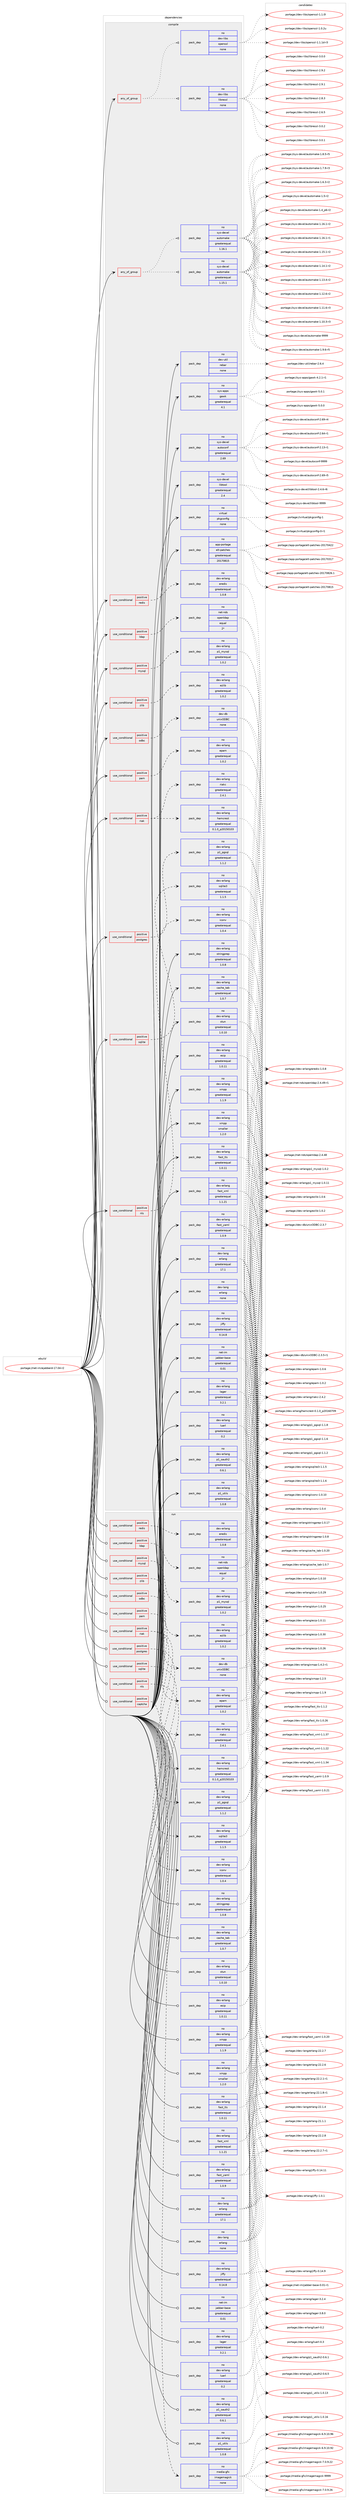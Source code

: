 digraph prolog {

# *************
# Graph options
# *************

newrank=true;
concentrate=true;
compound=true;
graph [rankdir=LR,fontname=Helvetica,fontsize=10,ranksep=1.5];#, ranksep=2.5, nodesep=0.2];
edge  [arrowhead=vee];
node  [fontname=Helvetica,fontsize=10];

# **********
# The ebuild
# **********

subgraph cluster_leftcol {
color=gray;
rank=same;
label=<<i>ebuild</i>>;
id [label="portage://net-im/ejabberd-17.04-r2", color=red, width=4, href="../net-im/ejabberd-17.04-r2.svg"];
}

# ****************
# The dependencies
# ****************

subgraph cluster_midcol {
color=gray;
label=<<i>dependencies</i>>;
subgraph cluster_compile {
fillcolor="#eeeeee";
style=filled;
label=<<i>compile</i>>;
subgraph any1522 {
dependency85048 [label=<<TABLE BORDER="0" CELLBORDER="1" CELLSPACING="0" CELLPADDING="4"><TR><TD CELLPADDING="10">any_of_group</TD></TR></TABLE>>, shape=none, color=red];subgraph pack65192 {
dependency85049 [label=<<TABLE BORDER="0" CELLBORDER="1" CELLSPACING="0" CELLPADDING="4" WIDTH="220"><TR><TD ROWSPAN="6" CELLPADDING="30">pack_dep</TD></TR><TR><TD WIDTH="110">no</TD></TR><TR><TD>dev-libs</TD></TR><TR><TD>openssl</TD></TR><TR><TD>none</TD></TR><TR><TD></TD></TR></TABLE>>, shape=none, color=blue];
}
dependency85048:e -> dependency85049:w [weight=20,style="dotted",arrowhead="oinv"];
subgraph pack65193 {
dependency85050 [label=<<TABLE BORDER="0" CELLBORDER="1" CELLSPACING="0" CELLPADDING="4" WIDTH="220"><TR><TD ROWSPAN="6" CELLPADDING="30">pack_dep</TD></TR><TR><TD WIDTH="110">no</TD></TR><TR><TD>dev-libs</TD></TR><TR><TD>libressl</TD></TR><TR><TD>none</TD></TR><TR><TD></TD></TR></TABLE>>, shape=none, color=blue];
}
dependency85048:e -> dependency85050:w [weight=20,style="dotted",arrowhead="oinv"];
}
id:e -> dependency85048:w [weight=20,style="solid",arrowhead="vee"];
subgraph any1523 {
dependency85051 [label=<<TABLE BORDER="0" CELLBORDER="1" CELLSPACING="0" CELLPADDING="4"><TR><TD CELLPADDING="10">any_of_group</TD></TR></TABLE>>, shape=none, color=red];subgraph pack65194 {
dependency85052 [label=<<TABLE BORDER="0" CELLBORDER="1" CELLSPACING="0" CELLPADDING="4" WIDTH="220"><TR><TD ROWSPAN="6" CELLPADDING="30">pack_dep</TD></TR><TR><TD WIDTH="110">no</TD></TR><TR><TD>sys-devel</TD></TR><TR><TD>automake</TD></TR><TR><TD>greaterequal</TD></TR><TR><TD>1.16.1</TD></TR></TABLE>>, shape=none, color=blue];
}
dependency85051:e -> dependency85052:w [weight=20,style="dotted",arrowhead="oinv"];
subgraph pack65195 {
dependency85053 [label=<<TABLE BORDER="0" CELLBORDER="1" CELLSPACING="0" CELLPADDING="4" WIDTH="220"><TR><TD ROWSPAN="6" CELLPADDING="30">pack_dep</TD></TR><TR><TD WIDTH="110">no</TD></TR><TR><TD>sys-devel</TD></TR><TR><TD>automake</TD></TR><TR><TD>greaterequal</TD></TR><TR><TD>1.15.1</TD></TR></TABLE>>, shape=none, color=blue];
}
dependency85051:e -> dependency85053:w [weight=20,style="dotted",arrowhead="oinv"];
}
id:e -> dependency85051:w [weight=20,style="solid",arrowhead="vee"];
subgraph cond18258 {
dependency85054 [label=<<TABLE BORDER="0" CELLBORDER="1" CELLSPACING="0" CELLPADDING="4"><TR><TD ROWSPAN="3" CELLPADDING="10">use_conditional</TD></TR><TR><TD>positive</TD></TR><TR><TD>ldap</TD></TR></TABLE>>, shape=none, color=red];
subgraph pack65196 {
dependency85055 [label=<<TABLE BORDER="0" CELLBORDER="1" CELLSPACING="0" CELLPADDING="4" WIDTH="220"><TR><TD ROWSPAN="6" CELLPADDING="30">pack_dep</TD></TR><TR><TD WIDTH="110">no</TD></TR><TR><TD>net-nds</TD></TR><TR><TD>openldap</TD></TR><TR><TD>equal</TD></TR><TR><TD>2*</TD></TR></TABLE>>, shape=none, color=blue];
}
dependency85054:e -> dependency85055:w [weight=20,style="dashed",arrowhead="vee"];
}
id:e -> dependency85054:w [weight=20,style="solid",arrowhead="vee"];
subgraph cond18259 {
dependency85056 [label=<<TABLE BORDER="0" CELLBORDER="1" CELLSPACING="0" CELLPADDING="4"><TR><TD ROWSPAN="3" CELLPADDING="10">use_conditional</TD></TR><TR><TD>positive</TD></TR><TR><TD>mysql</TD></TR></TABLE>>, shape=none, color=red];
subgraph pack65197 {
dependency85057 [label=<<TABLE BORDER="0" CELLBORDER="1" CELLSPACING="0" CELLPADDING="4" WIDTH="220"><TR><TD ROWSPAN="6" CELLPADDING="30">pack_dep</TD></TR><TR><TD WIDTH="110">no</TD></TR><TR><TD>dev-erlang</TD></TR><TR><TD>p1_mysql</TD></TR><TR><TD>greaterequal</TD></TR><TR><TD>1.0.2</TD></TR></TABLE>>, shape=none, color=blue];
}
dependency85056:e -> dependency85057:w [weight=20,style="dashed",arrowhead="vee"];
}
id:e -> dependency85056:w [weight=20,style="solid",arrowhead="vee"];
subgraph cond18260 {
dependency85058 [label=<<TABLE BORDER="0" CELLBORDER="1" CELLSPACING="0" CELLPADDING="4"><TR><TD ROWSPAN="3" CELLPADDING="10">use_conditional</TD></TR><TR><TD>positive</TD></TR><TR><TD>nls</TD></TR></TABLE>>, shape=none, color=red];
subgraph pack65198 {
dependency85059 [label=<<TABLE BORDER="0" CELLBORDER="1" CELLSPACING="0" CELLPADDING="4" WIDTH="220"><TR><TD ROWSPAN="6" CELLPADDING="30">pack_dep</TD></TR><TR><TD WIDTH="110">no</TD></TR><TR><TD>dev-erlang</TD></TR><TR><TD>iconv</TD></TR><TR><TD>greaterequal</TD></TR><TR><TD>1.0.4</TD></TR></TABLE>>, shape=none, color=blue];
}
dependency85058:e -> dependency85059:w [weight=20,style="dashed",arrowhead="vee"];
}
id:e -> dependency85058:w [weight=20,style="solid",arrowhead="vee"];
subgraph cond18261 {
dependency85060 [label=<<TABLE BORDER="0" CELLBORDER="1" CELLSPACING="0" CELLPADDING="4"><TR><TD ROWSPAN="3" CELLPADDING="10">use_conditional</TD></TR><TR><TD>positive</TD></TR><TR><TD>odbc</TD></TR></TABLE>>, shape=none, color=red];
subgraph pack65199 {
dependency85061 [label=<<TABLE BORDER="0" CELLBORDER="1" CELLSPACING="0" CELLPADDING="4" WIDTH="220"><TR><TD ROWSPAN="6" CELLPADDING="30">pack_dep</TD></TR><TR><TD WIDTH="110">no</TD></TR><TR><TD>dev-db</TD></TR><TR><TD>unixODBC</TD></TR><TR><TD>none</TD></TR><TR><TD></TD></TR></TABLE>>, shape=none, color=blue];
}
dependency85060:e -> dependency85061:w [weight=20,style="dashed",arrowhead="vee"];
}
id:e -> dependency85060:w [weight=20,style="solid",arrowhead="vee"];
subgraph cond18262 {
dependency85062 [label=<<TABLE BORDER="0" CELLBORDER="1" CELLSPACING="0" CELLPADDING="4"><TR><TD ROWSPAN="3" CELLPADDING="10">use_conditional</TD></TR><TR><TD>positive</TD></TR><TR><TD>pam</TD></TR></TABLE>>, shape=none, color=red];
subgraph pack65200 {
dependency85063 [label=<<TABLE BORDER="0" CELLBORDER="1" CELLSPACING="0" CELLPADDING="4" WIDTH="220"><TR><TD ROWSPAN="6" CELLPADDING="30">pack_dep</TD></TR><TR><TD WIDTH="110">no</TD></TR><TR><TD>dev-erlang</TD></TR><TR><TD>epam</TD></TR><TR><TD>greaterequal</TD></TR><TR><TD>1.0.2</TD></TR></TABLE>>, shape=none, color=blue];
}
dependency85062:e -> dependency85063:w [weight=20,style="dashed",arrowhead="vee"];
}
id:e -> dependency85062:w [weight=20,style="solid",arrowhead="vee"];
subgraph cond18263 {
dependency85064 [label=<<TABLE BORDER="0" CELLBORDER="1" CELLSPACING="0" CELLPADDING="4"><TR><TD ROWSPAN="3" CELLPADDING="10">use_conditional</TD></TR><TR><TD>positive</TD></TR><TR><TD>postgres</TD></TR></TABLE>>, shape=none, color=red];
subgraph pack65201 {
dependency85065 [label=<<TABLE BORDER="0" CELLBORDER="1" CELLSPACING="0" CELLPADDING="4" WIDTH="220"><TR><TD ROWSPAN="6" CELLPADDING="30">pack_dep</TD></TR><TR><TD WIDTH="110">no</TD></TR><TR><TD>dev-erlang</TD></TR><TR><TD>p1_pgsql</TD></TR><TR><TD>greaterequal</TD></TR><TR><TD>1.1.2</TD></TR></TABLE>>, shape=none, color=blue];
}
dependency85064:e -> dependency85065:w [weight=20,style="dashed",arrowhead="vee"];
}
id:e -> dependency85064:w [weight=20,style="solid",arrowhead="vee"];
subgraph cond18264 {
dependency85066 [label=<<TABLE BORDER="0" CELLBORDER="1" CELLSPACING="0" CELLPADDING="4"><TR><TD ROWSPAN="3" CELLPADDING="10">use_conditional</TD></TR><TR><TD>positive</TD></TR><TR><TD>redis</TD></TR></TABLE>>, shape=none, color=red];
subgraph pack65202 {
dependency85067 [label=<<TABLE BORDER="0" CELLBORDER="1" CELLSPACING="0" CELLPADDING="4" WIDTH="220"><TR><TD ROWSPAN="6" CELLPADDING="30">pack_dep</TD></TR><TR><TD WIDTH="110">no</TD></TR><TR><TD>dev-erlang</TD></TR><TR><TD>eredis</TD></TR><TR><TD>greaterequal</TD></TR><TR><TD>1.0.8</TD></TR></TABLE>>, shape=none, color=blue];
}
dependency85066:e -> dependency85067:w [weight=20,style="dashed",arrowhead="vee"];
}
id:e -> dependency85066:w [weight=20,style="solid",arrowhead="vee"];
subgraph cond18265 {
dependency85068 [label=<<TABLE BORDER="0" CELLBORDER="1" CELLSPACING="0" CELLPADDING="4"><TR><TD ROWSPAN="3" CELLPADDING="10">use_conditional</TD></TR><TR><TD>positive</TD></TR><TR><TD>riak</TD></TR></TABLE>>, shape=none, color=red];
subgraph pack65203 {
dependency85069 [label=<<TABLE BORDER="0" CELLBORDER="1" CELLSPACING="0" CELLPADDING="4" WIDTH="220"><TR><TD ROWSPAN="6" CELLPADDING="30">pack_dep</TD></TR><TR><TD WIDTH="110">no</TD></TR><TR><TD>dev-erlang</TD></TR><TR><TD>hamcrest</TD></TR><TR><TD>greaterequal</TD></TR><TR><TD>0.1.0_p20150103</TD></TR></TABLE>>, shape=none, color=blue];
}
dependency85068:e -> dependency85069:w [weight=20,style="dashed",arrowhead="vee"];
subgraph pack65204 {
dependency85070 [label=<<TABLE BORDER="0" CELLBORDER="1" CELLSPACING="0" CELLPADDING="4" WIDTH="220"><TR><TD ROWSPAN="6" CELLPADDING="30">pack_dep</TD></TR><TR><TD WIDTH="110">no</TD></TR><TR><TD>dev-erlang</TD></TR><TR><TD>riakc</TD></TR><TR><TD>greaterequal</TD></TR><TR><TD>2.4.1</TD></TR></TABLE>>, shape=none, color=blue];
}
dependency85068:e -> dependency85070:w [weight=20,style="dashed",arrowhead="vee"];
}
id:e -> dependency85068:w [weight=20,style="solid",arrowhead="vee"];
subgraph cond18266 {
dependency85071 [label=<<TABLE BORDER="0" CELLBORDER="1" CELLSPACING="0" CELLPADDING="4"><TR><TD ROWSPAN="3" CELLPADDING="10">use_conditional</TD></TR><TR><TD>positive</TD></TR><TR><TD>sqlite</TD></TR></TABLE>>, shape=none, color=red];
subgraph pack65205 {
dependency85072 [label=<<TABLE BORDER="0" CELLBORDER="1" CELLSPACING="0" CELLPADDING="4" WIDTH="220"><TR><TD ROWSPAN="6" CELLPADDING="30">pack_dep</TD></TR><TR><TD WIDTH="110">no</TD></TR><TR><TD>dev-erlang</TD></TR><TR><TD>sqlite3</TD></TR><TR><TD>greaterequal</TD></TR><TR><TD>1.1.5</TD></TR></TABLE>>, shape=none, color=blue];
}
dependency85071:e -> dependency85072:w [weight=20,style="dashed",arrowhead="vee"];
}
id:e -> dependency85071:w [weight=20,style="solid",arrowhead="vee"];
subgraph cond18267 {
dependency85073 [label=<<TABLE BORDER="0" CELLBORDER="1" CELLSPACING="0" CELLPADDING="4"><TR><TD ROWSPAN="3" CELLPADDING="10">use_conditional</TD></TR><TR><TD>positive</TD></TR><TR><TD>zlib</TD></TR></TABLE>>, shape=none, color=red];
subgraph pack65206 {
dependency85074 [label=<<TABLE BORDER="0" CELLBORDER="1" CELLSPACING="0" CELLPADDING="4" WIDTH="220"><TR><TD ROWSPAN="6" CELLPADDING="30">pack_dep</TD></TR><TR><TD WIDTH="110">no</TD></TR><TR><TD>dev-erlang</TD></TR><TR><TD>ezlib</TD></TR><TR><TD>greaterequal</TD></TR><TR><TD>1.0.2</TD></TR></TABLE>>, shape=none, color=blue];
}
dependency85073:e -> dependency85074:w [weight=20,style="dashed",arrowhead="vee"];
}
id:e -> dependency85073:w [weight=20,style="solid",arrowhead="vee"];
subgraph pack65207 {
dependency85075 [label=<<TABLE BORDER="0" CELLBORDER="1" CELLSPACING="0" CELLPADDING="4" WIDTH="220"><TR><TD ROWSPAN="6" CELLPADDING="30">pack_dep</TD></TR><TR><TD WIDTH="110">no</TD></TR><TR><TD>app-portage</TD></TR><TR><TD>elt-patches</TD></TR><TR><TD>greaterequal</TD></TR><TR><TD>20170815</TD></TR></TABLE>>, shape=none, color=blue];
}
id:e -> dependency85075:w [weight=20,style="solid",arrowhead="vee"];
subgraph pack65208 {
dependency85076 [label=<<TABLE BORDER="0" CELLBORDER="1" CELLSPACING="0" CELLPADDING="4" WIDTH="220"><TR><TD ROWSPAN="6" CELLPADDING="30">pack_dep</TD></TR><TR><TD WIDTH="110">no</TD></TR><TR><TD>dev-erlang</TD></TR><TR><TD>cache_tab</TD></TR><TR><TD>greaterequal</TD></TR><TR><TD>1.0.7</TD></TR></TABLE>>, shape=none, color=blue];
}
id:e -> dependency85076:w [weight=20,style="solid",arrowhead="vee"];
subgraph pack65209 {
dependency85077 [label=<<TABLE BORDER="0" CELLBORDER="1" CELLSPACING="0" CELLPADDING="4" WIDTH="220"><TR><TD ROWSPAN="6" CELLPADDING="30">pack_dep</TD></TR><TR><TD WIDTH="110">no</TD></TR><TR><TD>dev-erlang</TD></TR><TR><TD>esip</TD></TR><TR><TD>greaterequal</TD></TR><TR><TD>1.0.11</TD></TR></TABLE>>, shape=none, color=blue];
}
id:e -> dependency85077:w [weight=20,style="solid",arrowhead="vee"];
subgraph pack65210 {
dependency85078 [label=<<TABLE BORDER="0" CELLBORDER="1" CELLSPACING="0" CELLPADDING="4" WIDTH="220"><TR><TD ROWSPAN="6" CELLPADDING="30">pack_dep</TD></TR><TR><TD WIDTH="110">no</TD></TR><TR><TD>dev-erlang</TD></TR><TR><TD>fast_tls</TD></TR><TR><TD>greaterequal</TD></TR><TR><TD>1.0.11</TD></TR></TABLE>>, shape=none, color=blue];
}
id:e -> dependency85078:w [weight=20,style="solid",arrowhead="vee"];
subgraph pack65211 {
dependency85079 [label=<<TABLE BORDER="0" CELLBORDER="1" CELLSPACING="0" CELLPADDING="4" WIDTH="220"><TR><TD ROWSPAN="6" CELLPADDING="30">pack_dep</TD></TR><TR><TD WIDTH="110">no</TD></TR><TR><TD>dev-erlang</TD></TR><TR><TD>fast_xml</TD></TR><TR><TD>greaterequal</TD></TR><TR><TD>1.1.21</TD></TR></TABLE>>, shape=none, color=blue];
}
id:e -> dependency85079:w [weight=20,style="solid",arrowhead="vee"];
subgraph pack65212 {
dependency85080 [label=<<TABLE BORDER="0" CELLBORDER="1" CELLSPACING="0" CELLPADDING="4" WIDTH="220"><TR><TD ROWSPAN="6" CELLPADDING="30">pack_dep</TD></TR><TR><TD WIDTH="110">no</TD></TR><TR><TD>dev-erlang</TD></TR><TR><TD>fast_yaml</TD></TR><TR><TD>greaterequal</TD></TR><TR><TD>1.0.9</TD></TR></TABLE>>, shape=none, color=blue];
}
id:e -> dependency85080:w [weight=20,style="solid",arrowhead="vee"];
subgraph pack65213 {
dependency85081 [label=<<TABLE BORDER="0" CELLBORDER="1" CELLSPACING="0" CELLPADDING="4" WIDTH="220"><TR><TD ROWSPAN="6" CELLPADDING="30">pack_dep</TD></TR><TR><TD WIDTH="110">no</TD></TR><TR><TD>dev-erlang</TD></TR><TR><TD>jiffy</TD></TR><TR><TD>greaterequal</TD></TR><TR><TD>0.14.8</TD></TR></TABLE>>, shape=none, color=blue];
}
id:e -> dependency85081:w [weight=20,style="solid",arrowhead="vee"];
subgraph pack65214 {
dependency85082 [label=<<TABLE BORDER="0" CELLBORDER="1" CELLSPACING="0" CELLPADDING="4" WIDTH="220"><TR><TD ROWSPAN="6" CELLPADDING="30">pack_dep</TD></TR><TR><TD WIDTH="110">no</TD></TR><TR><TD>dev-erlang</TD></TR><TR><TD>lager</TD></TR><TR><TD>greaterequal</TD></TR><TR><TD>3.2.1</TD></TR></TABLE>>, shape=none, color=blue];
}
id:e -> dependency85082:w [weight=20,style="solid",arrowhead="vee"];
subgraph pack65215 {
dependency85083 [label=<<TABLE BORDER="0" CELLBORDER="1" CELLSPACING="0" CELLPADDING="4" WIDTH="220"><TR><TD ROWSPAN="6" CELLPADDING="30">pack_dep</TD></TR><TR><TD WIDTH="110">no</TD></TR><TR><TD>dev-erlang</TD></TR><TR><TD>luerl</TD></TR><TR><TD>greaterequal</TD></TR><TR><TD>0.2</TD></TR></TABLE>>, shape=none, color=blue];
}
id:e -> dependency85083:w [weight=20,style="solid",arrowhead="vee"];
subgraph pack65216 {
dependency85084 [label=<<TABLE BORDER="0" CELLBORDER="1" CELLSPACING="0" CELLPADDING="4" WIDTH="220"><TR><TD ROWSPAN="6" CELLPADDING="30">pack_dep</TD></TR><TR><TD WIDTH="110">no</TD></TR><TR><TD>dev-erlang</TD></TR><TR><TD>p1_oauth2</TD></TR><TR><TD>greaterequal</TD></TR><TR><TD>0.6.1</TD></TR></TABLE>>, shape=none, color=blue];
}
id:e -> dependency85084:w [weight=20,style="solid",arrowhead="vee"];
subgraph pack65217 {
dependency85085 [label=<<TABLE BORDER="0" CELLBORDER="1" CELLSPACING="0" CELLPADDING="4" WIDTH="220"><TR><TD ROWSPAN="6" CELLPADDING="30">pack_dep</TD></TR><TR><TD WIDTH="110">no</TD></TR><TR><TD>dev-erlang</TD></TR><TR><TD>p1_utils</TD></TR><TR><TD>greaterequal</TD></TR><TR><TD>1.0.8</TD></TR></TABLE>>, shape=none, color=blue];
}
id:e -> dependency85085:w [weight=20,style="solid",arrowhead="vee"];
subgraph pack65218 {
dependency85086 [label=<<TABLE BORDER="0" CELLBORDER="1" CELLSPACING="0" CELLPADDING="4" WIDTH="220"><TR><TD ROWSPAN="6" CELLPADDING="30">pack_dep</TD></TR><TR><TD WIDTH="110">no</TD></TR><TR><TD>dev-erlang</TD></TR><TR><TD>stringprep</TD></TR><TR><TD>greaterequal</TD></TR><TR><TD>1.0.8</TD></TR></TABLE>>, shape=none, color=blue];
}
id:e -> dependency85086:w [weight=20,style="solid",arrowhead="vee"];
subgraph pack65219 {
dependency85087 [label=<<TABLE BORDER="0" CELLBORDER="1" CELLSPACING="0" CELLPADDING="4" WIDTH="220"><TR><TD ROWSPAN="6" CELLPADDING="30">pack_dep</TD></TR><TR><TD WIDTH="110">no</TD></TR><TR><TD>dev-erlang</TD></TR><TR><TD>stun</TD></TR><TR><TD>greaterequal</TD></TR><TR><TD>1.0.10</TD></TR></TABLE>>, shape=none, color=blue];
}
id:e -> dependency85087:w [weight=20,style="solid",arrowhead="vee"];
subgraph pack65220 {
dependency85088 [label=<<TABLE BORDER="0" CELLBORDER="1" CELLSPACING="0" CELLPADDING="4" WIDTH="220"><TR><TD ROWSPAN="6" CELLPADDING="30">pack_dep</TD></TR><TR><TD WIDTH="110">no</TD></TR><TR><TD>dev-erlang</TD></TR><TR><TD>xmpp</TD></TR><TR><TD>greaterequal</TD></TR><TR><TD>1.1.9</TD></TR></TABLE>>, shape=none, color=blue];
}
id:e -> dependency85088:w [weight=20,style="solid",arrowhead="vee"];
subgraph pack65221 {
dependency85089 [label=<<TABLE BORDER="0" CELLBORDER="1" CELLSPACING="0" CELLPADDING="4" WIDTH="220"><TR><TD ROWSPAN="6" CELLPADDING="30">pack_dep</TD></TR><TR><TD WIDTH="110">no</TD></TR><TR><TD>dev-erlang</TD></TR><TR><TD>xmpp</TD></TR><TR><TD>smaller</TD></TR><TR><TD>1.2.0</TD></TR></TABLE>>, shape=none, color=blue];
}
id:e -> dependency85089:w [weight=20,style="solid",arrowhead="vee"];
subgraph pack65222 {
dependency85090 [label=<<TABLE BORDER="0" CELLBORDER="1" CELLSPACING="0" CELLPADDING="4" WIDTH="220"><TR><TD ROWSPAN="6" CELLPADDING="30">pack_dep</TD></TR><TR><TD WIDTH="110">no</TD></TR><TR><TD>dev-lang</TD></TR><TR><TD>erlang</TD></TR><TR><TD>greaterequal</TD></TR><TR><TD>17.1</TD></TR></TABLE>>, shape=none, color=blue];
}
id:e -> dependency85090:w [weight=20,style="solid",arrowhead="vee"];
subgraph pack65223 {
dependency85091 [label=<<TABLE BORDER="0" CELLBORDER="1" CELLSPACING="0" CELLPADDING="4" WIDTH="220"><TR><TD ROWSPAN="6" CELLPADDING="30">pack_dep</TD></TR><TR><TD WIDTH="110">no</TD></TR><TR><TD>dev-lang</TD></TR><TR><TD>erlang</TD></TR><TR><TD>none</TD></TR><TR><TD></TD></TR></TABLE>>, shape=none, color=blue];
}
id:e -> dependency85091:w [weight=20,style="solid",arrowhead="vee"];
subgraph pack65224 {
dependency85092 [label=<<TABLE BORDER="0" CELLBORDER="1" CELLSPACING="0" CELLPADDING="4" WIDTH="220"><TR><TD ROWSPAN="6" CELLPADDING="30">pack_dep</TD></TR><TR><TD WIDTH="110">no</TD></TR><TR><TD>dev-util</TD></TR><TR><TD>rebar</TD></TR><TR><TD>none</TD></TR><TR><TD></TD></TR></TABLE>>, shape=none, color=blue];
}
id:e -> dependency85092:w [weight=20,style="solid",arrowhead="vee"];
subgraph pack65225 {
dependency85093 [label=<<TABLE BORDER="0" CELLBORDER="1" CELLSPACING="0" CELLPADDING="4" WIDTH="220"><TR><TD ROWSPAN="6" CELLPADDING="30">pack_dep</TD></TR><TR><TD WIDTH="110">no</TD></TR><TR><TD>net-im</TD></TR><TR><TD>jabber-base</TD></TR><TR><TD>greaterequal</TD></TR><TR><TD>0.01</TD></TR></TABLE>>, shape=none, color=blue];
}
id:e -> dependency85093:w [weight=20,style="solid",arrowhead="vee"];
subgraph pack65226 {
dependency85094 [label=<<TABLE BORDER="0" CELLBORDER="1" CELLSPACING="0" CELLPADDING="4" WIDTH="220"><TR><TD ROWSPAN="6" CELLPADDING="30">pack_dep</TD></TR><TR><TD WIDTH="110">no</TD></TR><TR><TD>sys-apps</TD></TR><TR><TD>gawk</TD></TR><TR><TD>greaterequal</TD></TR><TR><TD>4.1</TD></TR></TABLE>>, shape=none, color=blue];
}
id:e -> dependency85094:w [weight=20,style="solid",arrowhead="vee"];
subgraph pack65227 {
dependency85095 [label=<<TABLE BORDER="0" CELLBORDER="1" CELLSPACING="0" CELLPADDING="4" WIDTH="220"><TR><TD ROWSPAN="6" CELLPADDING="30">pack_dep</TD></TR><TR><TD WIDTH="110">no</TD></TR><TR><TD>sys-devel</TD></TR><TR><TD>autoconf</TD></TR><TR><TD>greaterequal</TD></TR><TR><TD>2.69</TD></TR></TABLE>>, shape=none, color=blue];
}
id:e -> dependency85095:w [weight=20,style="solid",arrowhead="vee"];
subgraph pack65228 {
dependency85096 [label=<<TABLE BORDER="0" CELLBORDER="1" CELLSPACING="0" CELLPADDING="4" WIDTH="220"><TR><TD ROWSPAN="6" CELLPADDING="30">pack_dep</TD></TR><TR><TD WIDTH="110">no</TD></TR><TR><TD>sys-devel</TD></TR><TR><TD>libtool</TD></TR><TR><TD>greaterequal</TD></TR><TR><TD>2.4</TD></TR></TABLE>>, shape=none, color=blue];
}
id:e -> dependency85096:w [weight=20,style="solid",arrowhead="vee"];
subgraph pack65229 {
dependency85097 [label=<<TABLE BORDER="0" CELLBORDER="1" CELLSPACING="0" CELLPADDING="4" WIDTH="220"><TR><TD ROWSPAN="6" CELLPADDING="30">pack_dep</TD></TR><TR><TD WIDTH="110">no</TD></TR><TR><TD>virtual</TD></TR><TR><TD>pkgconfig</TD></TR><TR><TD>none</TD></TR><TR><TD></TD></TR></TABLE>>, shape=none, color=blue];
}
id:e -> dependency85097:w [weight=20,style="solid",arrowhead="vee"];
}
subgraph cluster_compileandrun {
fillcolor="#eeeeee";
style=filled;
label=<<i>compile and run</i>>;
}
subgraph cluster_run {
fillcolor="#eeeeee";
style=filled;
label=<<i>run</i>>;
subgraph cond18268 {
dependency85098 [label=<<TABLE BORDER="0" CELLBORDER="1" CELLSPACING="0" CELLPADDING="4"><TR><TD ROWSPAN="3" CELLPADDING="10">use_conditional</TD></TR><TR><TD>positive</TD></TR><TR><TD>captcha</TD></TR></TABLE>>, shape=none, color=red];
subgraph pack65230 {
dependency85099 [label=<<TABLE BORDER="0" CELLBORDER="1" CELLSPACING="0" CELLPADDING="4" WIDTH="220"><TR><TD ROWSPAN="6" CELLPADDING="30">pack_dep</TD></TR><TR><TD WIDTH="110">no</TD></TR><TR><TD>media-gfx</TD></TR><TR><TD>imagemagick</TD></TR><TR><TD>none</TD></TR><TR><TD></TD></TR></TABLE>>, shape=none, color=blue];
}
dependency85098:e -> dependency85099:w [weight=20,style="dashed",arrowhead="vee"];
}
id:e -> dependency85098:w [weight=20,style="solid",arrowhead="odot"];
subgraph cond18269 {
dependency85100 [label=<<TABLE BORDER="0" CELLBORDER="1" CELLSPACING="0" CELLPADDING="4"><TR><TD ROWSPAN="3" CELLPADDING="10">use_conditional</TD></TR><TR><TD>positive</TD></TR><TR><TD>ldap</TD></TR></TABLE>>, shape=none, color=red];
subgraph pack65231 {
dependency85101 [label=<<TABLE BORDER="0" CELLBORDER="1" CELLSPACING="0" CELLPADDING="4" WIDTH="220"><TR><TD ROWSPAN="6" CELLPADDING="30">pack_dep</TD></TR><TR><TD WIDTH="110">no</TD></TR><TR><TD>net-nds</TD></TR><TR><TD>openldap</TD></TR><TR><TD>equal</TD></TR><TR><TD>2*</TD></TR></TABLE>>, shape=none, color=blue];
}
dependency85100:e -> dependency85101:w [weight=20,style="dashed",arrowhead="vee"];
}
id:e -> dependency85100:w [weight=20,style="solid",arrowhead="odot"];
subgraph cond18270 {
dependency85102 [label=<<TABLE BORDER="0" CELLBORDER="1" CELLSPACING="0" CELLPADDING="4"><TR><TD ROWSPAN="3" CELLPADDING="10">use_conditional</TD></TR><TR><TD>positive</TD></TR><TR><TD>mysql</TD></TR></TABLE>>, shape=none, color=red];
subgraph pack65232 {
dependency85103 [label=<<TABLE BORDER="0" CELLBORDER="1" CELLSPACING="0" CELLPADDING="4" WIDTH="220"><TR><TD ROWSPAN="6" CELLPADDING="30">pack_dep</TD></TR><TR><TD WIDTH="110">no</TD></TR><TR><TD>dev-erlang</TD></TR><TR><TD>p1_mysql</TD></TR><TR><TD>greaterequal</TD></TR><TR><TD>1.0.2</TD></TR></TABLE>>, shape=none, color=blue];
}
dependency85102:e -> dependency85103:w [weight=20,style="dashed",arrowhead="vee"];
}
id:e -> dependency85102:w [weight=20,style="solid",arrowhead="odot"];
subgraph cond18271 {
dependency85104 [label=<<TABLE BORDER="0" CELLBORDER="1" CELLSPACING="0" CELLPADDING="4"><TR><TD ROWSPAN="3" CELLPADDING="10">use_conditional</TD></TR><TR><TD>positive</TD></TR><TR><TD>nls</TD></TR></TABLE>>, shape=none, color=red];
subgraph pack65233 {
dependency85105 [label=<<TABLE BORDER="0" CELLBORDER="1" CELLSPACING="0" CELLPADDING="4" WIDTH="220"><TR><TD ROWSPAN="6" CELLPADDING="30">pack_dep</TD></TR><TR><TD WIDTH="110">no</TD></TR><TR><TD>dev-erlang</TD></TR><TR><TD>iconv</TD></TR><TR><TD>greaterequal</TD></TR><TR><TD>1.0.4</TD></TR></TABLE>>, shape=none, color=blue];
}
dependency85104:e -> dependency85105:w [weight=20,style="dashed",arrowhead="vee"];
}
id:e -> dependency85104:w [weight=20,style="solid",arrowhead="odot"];
subgraph cond18272 {
dependency85106 [label=<<TABLE BORDER="0" CELLBORDER="1" CELLSPACING="0" CELLPADDING="4"><TR><TD ROWSPAN="3" CELLPADDING="10">use_conditional</TD></TR><TR><TD>positive</TD></TR><TR><TD>odbc</TD></TR></TABLE>>, shape=none, color=red];
subgraph pack65234 {
dependency85107 [label=<<TABLE BORDER="0" CELLBORDER="1" CELLSPACING="0" CELLPADDING="4" WIDTH="220"><TR><TD ROWSPAN="6" CELLPADDING="30">pack_dep</TD></TR><TR><TD WIDTH="110">no</TD></TR><TR><TD>dev-db</TD></TR><TR><TD>unixODBC</TD></TR><TR><TD>none</TD></TR><TR><TD></TD></TR></TABLE>>, shape=none, color=blue];
}
dependency85106:e -> dependency85107:w [weight=20,style="dashed",arrowhead="vee"];
}
id:e -> dependency85106:w [weight=20,style="solid",arrowhead="odot"];
subgraph cond18273 {
dependency85108 [label=<<TABLE BORDER="0" CELLBORDER="1" CELLSPACING="0" CELLPADDING="4"><TR><TD ROWSPAN="3" CELLPADDING="10">use_conditional</TD></TR><TR><TD>positive</TD></TR><TR><TD>pam</TD></TR></TABLE>>, shape=none, color=red];
subgraph pack65235 {
dependency85109 [label=<<TABLE BORDER="0" CELLBORDER="1" CELLSPACING="0" CELLPADDING="4" WIDTH="220"><TR><TD ROWSPAN="6" CELLPADDING="30">pack_dep</TD></TR><TR><TD WIDTH="110">no</TD></TR><TR><TD>dev-erlang</TD></TR><TR><TD>epam</TD></TR><TR><TD>greaterequal</TD></TR><TR><TD>1.0.2</TD></TR></TABLE>>, shape=none, color=blue];
}
dependency85108:e -> dependency85109:w [weight=20,style="dashed",arrowhead="vee"];
}
id:e -> dependency85108:w [weight=20,style="solid",arrowhead="odot"];
subgraph cond18274 {
dependency85110 [label=<<TABLE BORDER="0" CELLBORDER="1" CELLSPACING="0" CELLPADDING="4"><TR><TD ROWSPAN="3" CELLPADDING="10">use_conditional</TD></TR><TR><TD>positive</TD></TR><TR><TD>postgres</TD></TR></TABLE>>, shape=none, color=red];
subgraph pack65236 {
dependency85111 [label=<<TABLE BORDER="0" CELLBORDER="1" CELLSPACING="0" CELLPADDING="4" WIDTH="220"><TR><TD ROWSPAN="6" CELLPADDING="30">pack_dep</TD></TR><TR><TD WIDTH="110">no</TD></TR><TR><TD>dev-erlang</TD></TR><TR><TD>p1_pgsql</TD></TR><TR><TD>greaterequal</TD></TR><TR><TD>1.1.2</TD></TR></TABLE>>, shape=none, color=blue];
}
dependency85110:e -> dependency85111:w [weight=20,style="dashed",arrowhead="vee"];
}
id:e -> dependency85110:w [weight=20,style="solid",arrowhead="odot"];
subgraph cond18275 {
dependency85112 [label=<<TABLE BORDER="0" CELLBORDER="1" CELLSPACING="0" CELLPADDING="4"><TR><TD ROWSPAN="3" CELLPADDING="10">use_conditional</TD></TR><TR><TD>positive</TD></TR><TR><TD>redis</TD></TR></TABLE>>, shape=none, color=red];
subgraph pack65237 {
dependency85113 [label=<<TABLE BORDER="0" CELLBORDER="1" CELLSPACING="0" CELLPADDING="4" WIDTH="220"><TR><TD ROWSPAN="6" CELLPADDING="30">pack_dep</TD></TR><TR><TD WIDTH="110">no</TD></TR><TR><TD>dev-erlang</TD></TR><TR><TD>eredis</TD></TR><TR><TD>greaterequal</TD></TR><TR><TD>1.0.8</TD></TR></TABLE>>, shape=none, color=blue];
}
dependency85112:e -> dependency85113:w [weight=20,style="dashed",arrowhead="vee"];
}
id:e -> dependency85112:w [weight=20,style="solid",arrowhead="odot"];
subgraph cond18276 {
dependency85114 [label=<<TABLE BORDER="0" CELLBORDER="1" CELLSPACING="0" CELLPADDING="4"><TR><TD ROWSPAN="3" CELLPADDING="10">use_conditional</TD></TR><TR><TD>positive</TD></TR><TR><TD>riak</TD></TR></TABLE>>, shape=none, color=red];
subgraph pack65238 {
dependency85115 [label=<<TABLE BORDER="0" CELLBORDER="1" CELLSPACING="0" CELLPADDING="4" WIDTH="220"><TR><TD ROWSPAN="6" CELLPADDING="30">pack_dep</TD></TR><TR><TD WIDTH="110">no</TD></TR><TR><TD>dev-erlang</TD></TR><TR><TD>hamcrest</TD></TR><TR><TD>greaterequal</TD></TR><TR><TD>0.1.0_p20150103</TD></TR></TABLE>>, shape=none, color=blue];
}
dependency85114:e -> dependency85115:w [weight=20,style="dashed",arrowhead="vee"];
subgraph pack65239 {
dependency85116 [label=<<TABLE BORDER="0" CELLBORDER="1" CELLSPACING="0" CELLPADDING="4" WIDTH="220"><TR><TD ROWSPAN="6" CELLPADDING="30">pack_dep</TD></TR><TR><TD WIDTH="110">no</TD></TR><TR><TD>dev-erlang</TD></TR><TR><TD>riakc</TD></TR><TR><TD>greaterequal</TD></TR><TR><TD>2.4.1</TD></TR></TABLE>>, shape=none, color=blue];
}
dependency85114:e -> dependency85116:w [weight=20,style="dashed",arrowhead="vee"];
}
id:e -> dependency85114:w [weight=20,style="solid",arrowhead="odot"];
subgraph cond18277 {
dependency85117 [label=<<TABLE BORDER="0" CELLBORDER="1" CELLSPACING="0" CELLPADDING="4"><TR><TD ROWSPAN="3" CELLPADDING="10">use_conditional</TD></TR><TR><TD>positive</TD></TR><TR><TD>sqlite</TD></TR></TABLE>>, shape=none, color=red];
subgraph pack65240 {
dependency85118 [label=<<TABLE BORDER="0" CELLBORDER="1" CELLSPACING="0" CELLPADDING="4" WIDTH="220"><TR><TD ROWSPAN="6" CELLPADDING="30">pack_dep</TD></TR><TR><TD WIDTH="110">no</TD></TR><TR><TD>dev-erlang</TD></TR><TR><TD>sqlite3</TD></TR><TR><TD>greaterequal</TD></TR><TR><TD>1.1.5</TD></TR></TABLE>>, shape=none, color=blue];
}
dependency85117:e -> dependency85118:w [weight=20,style="dashed",arrowhead="vee"];
}
id:e -> dependency85117:w [weight=20,style="solid",arrowhead="odot"];
subgraph cond18278 {
dependency85119 [label=<<TABLE BORDER="0" CELLBORDER="1" CELLSPACING="0" CELLPADDING="4"><TR><TD ROWSPAN="3" CELLPADDING="10">use_conditional</TD></TR><TR><TD>positive</TD></TR><TR><TD>zlib</TD></TR></TABLE>>, shape=none, color=red];
subgraph pack65241 {
dependency85120 [label=<<TABLE BORDER="0" CELLBORDER="1" CELLSPACING="0" CELLPADDING="4" WIDTH="220"><TR><TD ROWSPAN="6" CELLPADDING="30">pack_dep</TD></TR><TR><TD WIDTH="110">no</TD></TR><TR><TD>dev-erlang</TD></TR><TR><TD>ezlib</TD></TR><TR><TD>greaterequal</TD></TR><TR><TD>1.0.2</TD></TR></TABLE>>, shape=none, color=blue];
}
dependency85119:e -> dependency85120:w [weight=20,style="dashed",arrowhead="vee"];
}
id:e -> dependency85119:w [weight=20,style="solid",arrowhead="odot"];
subgraph pack65242 {
dependency85121 [label=<<TABLE BORDER="0" CELLBORDER="1" CELLSPACING="0" CELLPADDING="4" WIDTH="220"><TR><TD ROWSPAN="6" CELLPADDING="30">pack_dep</TD></TR><TR><TD WIDTH="110">no</TD></TR><TR><TD>dev-erlang</TD></TR><TR><TD>cache_tab</TD></TR><TR><TD>greaterequal</TD></TR><TR><TD>1.0.7</TD></TR></TABLE>>, shape=none, color=blue];
}
id:e -> dependency85121:w [weight=20,style="solid",arrowhead="odot"];
subgraph pack65243 {
dependency85122 [label=<<TABLE BORDER="0" CELLBORDER="1" CELLSPACING="0" CELLPADDING="4" WIDTH="220"><TR><TD ROWSPAN="6" CELLPADDING="30">pack_dep</TD></TR><TR><TD WIDTH="110">no</TD></TR><TR><TD>dev-erlang</TD></TR><TR><TD>esip</TD></TR><TR><TD>greaterequal</TD></TR><TR><TD>1.0.11</TD></TR></TABLE>>, shape=none, color=blue];
}
id:e -> dependency85122:w [weight=20,style="solid",arrowhead="odot"];
subgraph pack65244 {
dependency85123 [label=<<TABLE BORDER="0" CELLBORDER="1" CELLSPACING="0" CELLPADDING="4" WIDTH="220"><TR><TD ROWSPAN="6" CELLPADDING="30">pack_dep</TD></TR><TR><TD WIDTH="110">no</TD></TR><TR><TD>dev-erlang</TD></TR><TR><TD>fast_tls</TD></TR><TR><TD>greaterequal</TD></TR><TR><TD>1.0.11</TD></TR></TABLE>>, shape=none, color=blue];
}
id:e -> dependency85123:w [weight=20,style="solid",arrowhead="odot"];
subgraph pack65245 {
dependency85124 [label=<<TABLE BORDER="0" CELLBORDER="1" CELLSPACING="0" CELLPADDING="4" WIDTH="220"><TR><TD ROWSPAN="6" CELLPADDING="30">pack_dep</TD></TR><TR><TD WIDTH="110">no</TD></TR><TR><TD>dev-erlang</TD></TR><TR><TD>fast_xml</TD></TR><TR><TD>greaterequal</TD></TR><TR><TD>1.1.21</TD></TR></TABLE>>, shape=none, color=blue];
}
id:e -> dependency85124:w [weight=20,style="solid",arrowhead="odot"];
subgraph pack65246 {
dependency85125 [label=<<TABLE BORDER="0" CELLBORDER="1" CELLSPACING="0" CELLPADDING="4" WIDTH="220"><TR><TD ROWSPAN="6" CELLPADDING="30">pack_dep</TD></TR><TR><TD WIDTH="110">no</TD></TR><TR><TD>dev-erlang</TD></TR><TR><TD>fast_yaml</TD></TR><TR><TD>greaterequal</TD></TR><TR><TD>1.0.9</TD></TR></TABLE>>, shape=none, color=blue];
}
id:e -> dependency85125:w [weight=20,style="solid",arrowhead="odot"];
subgraph pack65247 {
dependency85126 [label=<<TABLE BORDER="0" CELLBORDER="1" CELLSPACING="0" CELLPADDING="4" WIDTH="220"><TR><TD ROWSPAN="6" CELLPADDING="30">pack_dep</TD></TR><TR><TD WIDTH="110">no</TD></TR><TR><TD>dev-erlang</TD></TR><TR><TD>jiffy</TD></TR><TR><TD>greaterequal</TD></TR><TR><TD>0.14.8</TD></TR></TABLE>>, shape=none, color=blue];
}
id:e -> dependency85126:w [weight=20,style="solid",arrowhead="odot"];
subgraph pack65248 {
dependency85127 [label=<<TABLE BORDER="0" CELLBORDER="1" CELLSPACING="0" CELLPADDING="4" WIDTH="220"><TR><TD ROWSPAN="6" CELLPADDING="30">pack_dep</TD></TR><TR><TD WIDTH="110">no</TD></TR><TR><TD>dev-erlang</TD></TR><TR><TD>lager</TD></TR><TR><TD>greaterequal</TD></TR><TR><TD>3.2.1</TD></TR></TABLE>>, shape=none, color=blue];
}
id:e -> dependency85127:w [weight=20,style="solid",arrowhead="odot"];
subgraph pack65249 {
dependency85128 [label=<<TABLE BORDER="0" CELLBORDER="1" CELLSPACING="0" CELLPADDING="4" WIDTH="220"><TR><TD ROWSPAN="6" CELLPADDING="30">pack_dep</TD></TR><TR><TD WIDTH="110">no</TD></TR><TR><TD>dev-erlang</TD></TR><TR><TD>luerl</TD></TR><TR><TD>greaterequal</TD></TR><TR><TD>0.2</TD></TR></TABLE>>, shape=none, color=blue];
}
id:e -> dependency85128:w [weight=20,style="solid",arrowhead="odot"];
subgraph pack65250 {
dependency85129 [label=<<TABLE BORDER="0" CELLBORDER="1" CELLSPACING="0" CELLPADDING="4" WIDTH="220"><TR><TD ROWSPAN="6" CELLPADDING="30">pack_dep</TD></TR><TR><TD WIDTH="110">no</TD></TR><TR><TD>dev-erlang</TD></TR><TR><TD>p1_oauth2</TD></TR><TR><TD>greaterequal</TD></TR><TR><TD>0.6.1</TD></TR></TABLE>>, shape=none, color=blue];
}
id:e -> dependency85129:w [weight=20,style="solid",arrowhead="odot"];
subgraph pack65251 {
dependency85130 [label=<<TABLE BORDER="0" CELLBORDER="1" CELLSPACING="0" CELLPADDING="4" WIDTH="220"><TR><TD ROWSPAN="6" CELLPADDING="30">pack_dep</TD></TR><TR><TD WIDTH="110">no</TD></TR><TR><TD>dev-erlang</TD></TR><TR><TD>p1_utils</TD></TR><TR><TD>greaterequal</TD></TR><TR><TD>1.0.8</TD></TR></TABLE>>, shape=none, color=blue];
}
id:e -> dependency85130:w [weight=20,style="solid",arrowhead="odot"];
subgraph pack65252 {
dependency85131 [label=<<TABLE BORDER="0" CELLBORDER="1" CELLSPACING="0" CELLPADDING="4" WIDTH="220"><TR><TD ROWSPAN="6" CELLPADDING="30">pack_dep</TD></TR><TR><TD WIDTH="110">no</TD></TR><TR><TD>dev-erlang</TD></TR><TR><TD>stringprep</TD></TR><TR><TD>greaterequal</TD></TR><TR><TD>1.0.8</TD></TR></TABLE>>, shape=none, color=blue];
}
id:e -> dependency85131:w [weight=20,style="solid",arrowhead="odot"];
subgraph pack65253 {
dependency85132 [label=<<TABLE BORDER="0" CELLBORDER="1" CELLSPACING="0" CELLPADDING="4" WIDTH="220"><TR><TD ROWSPAN="6" CELLPADDING="30">pack_dep</TD></TR><TR><TD WIDTH="110">no</TD></TR><TR><TD>dev-erlang</TD></TR><TR><TD>stun</TD></TR><TR><TD>greaterequal</TD></TR><TR><TD>1.0.10</TD></TR></TABLE>>, shape=none, color=blue];
}
id:e -> dependency85132:w [weight=20,style="solid",arrowhead="odot"];
subgraph pack65254 {
dependency85133 [label=<<TABLE BORDER="0" CELLBORDER="1" CELLSPACING="0" CELLPADDING="4" WIDTH="220"><TR><TD ROWSPAN="6" CELLPADDING="30">pack_dep</TD></TR><TR><TD WIDTH="110">no</TD></TR><TR><TD>dev-erlang</TD></TR><TR><TD>xmpp</TD></TR><TR><TD>greaterequal</TD></TR><TR><TD>1.1.9</TD></TR></TABLE>>, shape=none, color=blue];
}
id:e -> dependency85133:w [weight=20,style="solid",arrowhead="odot"];
subgraph pack65255 {
dependency85134 [label=<<TABLE BORDER="0" CELLBORDER="1" CELLSPACING="0" CELLPADDING="4" WIDTH="220"><TR><TD ROWSPAN="6" CELLPADDING="30">pack_dep</TD></TR><TR><TD WIDTH="110">no</TD></TR><TR><TD>dev-erlang</TD></TR><TR><TD>xmpp</TD></TR><TR><TD>smaller</TD></TR><TR><TD>1.2.0</TD></TR></TABLE>>, shape=none, color=blue];
}
id:e -> dependency85134:w [weight=20,style="solid",arrowhead="odot"];
subgraph pack65256 {
dependency85135 [label=<<TABLE BORDER="0" CELLBORDER="1" CELLSPACING="0" CELLPADDING="4" WIDTH="220"><TR><TD ROWSPAN="6" CELLPADDING="30">pack_dep</TD></TR><TR><TD WIDTH="110">no</TD></TR><TR><TD>dev-lang</TD></TR><TR><TD>erlang</TD></TR><TR><TD>greaterequal</TD></TR><TR><TD>17.1</TD></TR></TABLE>>, shape=none, color=blue];
}
id:e -> dependency85135:w [weight=20,style="solid",arrowhead="odot"];
subgraph pack65257 {
dependency85136 [label=<<TABLE BORDER="0" CELLBORDER="1" CELLSPACING="0" CELLPADDING="4" WIDTH="220"><TR><TD ROWSPAN="6" CELLPADDING="30">pack_dep</TD></TR><TR><TD WIDTH="110">no</TD></TR><TR><TD>dev-lang</TD></TR><TR><TD>erlang</TD></TR><TR><TD>none</TD></TR><TR><TD></TD></TR></TABLE>>, shape=none, color=blue];
}
id:e -> dependency85136:w [weight=20,style="solid",arrowhead="odot"];
subgraph pack65258 {
dependency85137 [label=<<TABLE BORDER="0" CELLBORDER="1" CELLSPACING="0" CELLPADDING="4" WIDTH="220"><TR><TD ROWSPAN="6" CELLPADDING="30">pack_dep</TD></TR><TR><TD WIDTH="110">no</TD></TR><TR><TD>net-im</TD></TR><TR><TD>jabber-base</TD></TR><TR><TD>greaterequal</TD></TR><TR><TD>0.01</TD></TR></TABLE>>, shape=none, color=blue];
}
id:e -> dependency85137:w [weight=20,style="solid",arrowhead="odot"];
}
}

# **************
# The candidates
# **************

subgraph cluster_choices {
rank=same;
color=gray;
label=<<i>candidates</i>>;

subgraph choice65192 {
color=black;
nodesep=1;
choice1001011184510810598115471111121011101151151084549464946491004511451 [label="portage://dev-libs/openssl-1.1.1d-r3", color=red, width=4,href="../dev-libs/openssl-1.1.1d-r3.svg"];
choice100101118451081059811547111112101110115115108454946494648108 [label="portage://dev-libs/openssl-1.1.0l", color=red, width=4,href="../dev-libs/openssl-1.1.0l.svg"];
choice100101118451081059811547111112101110115115108454946484650117 [label="portage://dev-libs/openssl-1.0.2u", color=red, width=4,href="../dev-libs/openssl-1.0.2u.svg"];
dependency85049:e -> choice1001011184510810598115471111121011101151151084549464946491004511451:w [style=dotted,weight="100"];
dependency85049:e -> choice100101118451081059811547111112101110115115108454946494648108:w [style=dotted,weight="100"];
dependency85049:e -> choice100101118451081059811547111112101110115115108454946484650117:w [style=dotted,weight="100"];
}
subgraph choice65193 {
color=black;
nodesep=1;
choice10010111845108105981154710810598114101115115108455146484650 [label="portage://dev-libs/libressl-3.0.2", color=red, width=4,href="../dev-libs/libressl-3.0.2.svg"];
choice10010111845108105981154710810598114101115115108455146484649 [label="portage://dev-libs/libressl-3.0.1", color=red, width=4,href="../dev-libs/libressl-3.0.1.svg"];
choice10010111845108105981154710810598114101115115108455146484648 [label="portage://dev-libs/libressl-3.0.0", color=red, width=4,href="../dev-libs/libressl-3.0.0.svg"];
choice10010111845108105981154710810598114101115115108455046574650 [label="portage://dev-libs/libressl-2.9.2", color=red, width=4,href="../dev-libs/libressl-2.9.2.svg"];
choice10010111845108105981154710810598114101115115108455046574649 [label="portage://dev-libs/libressl-2.9.1", color=red, width=4,href="../dev-libs/libressl-2.9.1.svg"];
choice10010111845108105981154710810598114101115115108455046564651 [label="portage://dev-libs/libressl-2.8.3", color=red, width=4,href="../dev-libs/libressl-2.8.3.svg"];
choice10010111845108105981154710810598114101115115108455046544653 [label="portage://dev-libs/libressl-2.6.5", color=red, width=4,href="../dev-libs/libressl-2.6.5.svg"];
dependency85050:e -> choice10010111845108105981154710810598114101115115108455146484650:w [style=dotted,weight="100"];
dependency85050:e -> choice10010111845108105981154710810598114101115115108455146484649:w [style=dotted,weight="100"];
dependency85050:e -> choice10010111845108105981154710810598114101115115108455146484648:w [style=dotted,weight="100"];
dependency85050:e -> choice10010111845108105981154710810598114101115115108455046574650:w [style=dotted,weight="100"];
dependency85050:e -> choice10010111845108105981154710810598114101115115108455046574649:w [style=dotted,weight="100"];
dependency85050:e -> choice10010111845108105981154710810598114101115115108455046564651:w [style=dotted,weight="100"];
dependency85050:e -> choice10010111845108105981154710810598114101115115108455046544653:w [style=dotted,weight="100"];
}
subgraph choice65194 {
color=black;
nodesep=1;
choice115121115451001011181011084797117116111109971071014557575757 [label="portage://sys-devel/automake-9999", color=red, width=4,href="../sys-devel/automake-9999.svg"];
choice115121115451001011181011084797117116111109971071014549465746544511453 [label="portage://sys-devel/automake-1.9.6-r5", color=red, width=4,href="../sys-devel/automake-1.9.6-r5.svg"];
choice115121115451001011181011084797117116111109971071014549465646534511453 [label="portage://sys-devel/automake-1.8.5-r5", color=red, width=4,href="../sys-devel/automake-1.8.5-r5.svg"];
choice115121115451001011181011084797117116111109971071014549465546574511451 [label="portage://sys-devel/automake-1.7.9-r3", color=red, width=4,href="../sys-devel/automake-1.7.9-r3.svg"];
choice115121115451001011181011084797117116111109971071014549465446514511450 [label="portage://sys-devel/automake-1.6.3-r2", color=red, width=4,href="../sys-devel/automake-1.6.3-r2.svg"];
choice11512111545100101118101108479711711611110997107101454946534511450 [label="portage://sys-devel/automake-1.5-r2", color=red, width=4,href="../sys-devel/automake-1.5-r2.svg"];
choice115121115451001011181011084797117116111109971071014549465295112544511450 [label="portage://sys-devel/automake-1.4_p6-r2", color=red, width=4,href="../sys-devel/automake-1.4_p6-r2.svg"];
choice11512111545100101118101108479711711611110997107101454946495446494511450 [label="portage://sys-devel/automake-1.16.1-r2", color=red, width=4,href="../sys-devel/automake-1.16.1-r2.svg"];
choice11512111545100101118101108479711711611110997107101454946495446494511449 [label="portage://sys-devel/automake-1.16.1-r1", color=red, width=4,href="../sys-devel/automake-1.16.1-r1.svg"];
choice11512111545100101118101108479711711611110997107101454946495346494511450 [label="portage://sys-devel/automake-1.15.1-r2", color=red, width=4,href="../sys-devel/automake-1.15.1-r2.svg"];
choice11512111545100101118101108479711711611110997107101454946495246494511450 [label="portage://sys-devel/automake-1.14.1-r2", color=red, width=4,href="../sys-devel/automake-1.14.1-r2.svg"];
choice11512111545100101118101108479711711611110997107101454946495146524511450 [label="portage://sys-devel/automake-1.13.4-r2", color=red, width=4,href="../sys-devel/automake-1.13.4-r2.svg"];
choice11512111545100101118101108479711711611110997107101454946495046544511450 [label="portage://sys-devel/automake-1.12.6-r2", color=red, width=4,href="../sys-devel/automake-1.12.6-r2.svg"];
choice11512111545100101118101108479711711611110997107101454946494946544511451 [label="portage://sys-devel/automake-1.11.6-r3", color=red, width=4,href="../sys-devel/automake-1.11.6-r3.svg"];
choice11512111545100101118101108479711711611110997107101454946494846514511451 [label="portage://sys-devel/automake-1.10.3-r3", color=red, width=4,href="../sys-devel/automake-1.10.3-r3.svg"];
dependency85052:e -> choice115121115451001011181011084797117116111109971071014557575757:w [style=dotted,weight="100"];
dependency85052:e -> choice115121115451001011181011084797117116111109971071014549465746544511453:w [style=dotted,weight="100"];
dependency85052:e -> choice115121115451001011181011084797117116111109971071014549465646534511453:w [style=dotted,weight="100"];
dependency85052:e -> choice115121115451001011181011084797117116111109971071014549465546574511451:w [style=dotted,weight="100"];
dependency85052:e -> choice115121115451001011181011084797117116111109971071014549465446514511450:w [style=dotted,weight="100"];
dependency85052:e -> choice11512111545100101118101108479711711611110997107101454946534511450:w [style=dotted,weight="100"];
dependency85052:e -> choice115121115451001011181011084797117116111109971071014549465295112544511450:w [style=dotted,weight="100"];
dependency85052:e -> choice11512111545100101118101108479711711611110997107101454946495446494511450:w [style=dotted,weight="100"];
dependency85052:e -> choice11512111545100101118101108479711711611110997107101454946495446494511449:w [style=dotted,weight="100"];
dependency85052:e -> choice11512111545100101118101108479711711611110997107101454946495346494511450:w [style=dotted,weight="100"];
dependency85052:e -> choice11512111545100101118101108479711711611110997107101454946495246494511450:w [style=dotted,weight="100"];
dependency85052:e -> choice11512111545100101118101108479711711611110997107101454946495146524511450:w [style=dotted,weight="100"];
dependency85052:e -> choice11512111545100101118101108479711711611110997107101454946495046544511450:w [style=dotted,weight="100"];
dependency85052:e -> choice11512111545100101118101108479711711611110997107101454946494946544511451:w [style=dotted,weight="100"];
dependency85052:e -> choice11512111545100101118101108479711711611110997107101454946494846514511451:w [style=dotted,weight="100"];
}
subgraph choice65195 {
color=black;
nodesep=1;
choice115121115451001011181011084797117116111109971071014557575757 [label="portage://sys-devel/automake-9999", color=red, width=4,href="../sys-devel/automake-9999.svg"];
choice115121115451001011181011084797117116111109971071014549465746544511453 [label="portage://sys-devel/automake-1.9.6-r5", color=red, width=4,href="../sys-devel/automake-1.9.6-r5.svg"];
choice115121115451001011181011084797117116111109971071014549465646534511453 [label="portage://sys-devel/automake-1.8.5-r5", color=red, width=4,href="../sys-devel/automake-1.8.5-r5.svg"];
choice115121115451001011181011084797117116111109971071014549465546574511451 [label="portage://sys-devel/automake-1.7.9-r3", color=red, width=4,href="../sys-devel/automake-1.7.9-r3.svg"];
choice115121115451001011181011084797117116111109971071014549465446514511450 [label="portage://sys-devel/automake-1.6.3-r2", color=red, width=4,href="../sys-devel/automake-1.6.3-r2.svg"];
choice11512111545100101118101108479711711611110997107101454946534511450 [label="portage://sys-devel/automake-1.5-r2", color=red, width=4,href="../sys-devel/automake-1.5-r2.svg"];
choice115121115451001011181011084797117116111109971071014549465295112544511450 [label="portage://sys-devel/automake-1.4_p6-r2", color=red, width=4,href="../sys-devel/automake-1.4_p6-r2.svg"];
choice11512111545100101118101108479711711611110997107101454946495446494511450 [label="portage://sys-devel/automake-1.16.1-r2", color=red, width=4,href="../sys-devel/automake-1.16.1-r2.svg"];
choice11512111545100101118101108479711711611110997107101454946495446494511449 [label="portage://sys-devel/automake-1.16.1-r1", color=red, width=4,href="../sys-devel/automake-1.16.1-r1.svg"];
choice11512111545100101118101108479711711611110997107101454946495346494511450 [label="portage://sys-devel/automake-1.15.1-r2", color=red, width=4,href="../sys-devel/automake-1.15.1-r2.svg"];
choice11512111545100101118101108479711711611110997107101454946495246494511450 [label="portage://sys-devel/automake-1.14.1-r2", color=red, width=4,href="../sys-devel/automake-1.14.1-r2.svg"];
choice11512111545100101118101108479711711611110997107101454946495146524511450 [label="portage://sys-devel/automake-1.13.4-r2", color=red, width=4,href="../sys-devel/automake-1.13.4-r2.svg"];
choice11512111545100101118101108479711711611110997107101454946495046544511450 [label="portage://sys-devel/automake-1.12.6-r2", color=red, width=4,href="../sys-devel/automake-1.12.6-r2.svg"];
choice11512111545100101118101108479711711611110997107101454946494946544511451 [label="portage://sys-devel/automake-1.11.6-r3", color=red, width=4,href="../sys-devel/automake-1.11.6-r3.svg"];
choice11512111545100101118101108479711711611110997107101454946494846514511451 [label="portage://sys-devel/automake-1.10.3-r3", color=red, width=4,href="../sys-devel/automake-1.10.3-r3.svg"];
dependency85053:e -> choice115121115451001011181011084797117116111109971071014557575757:w [style=dotted,weight="100"];
dependency85053:e -> choice115121115451001011181011084797117116111109971071014549465746544511453:w [style=dotted,weight="100"];
dependency85053:e -> choice115121115451001011181011084797117116111109971071014549465646534511453:w [style=dotted,weight="100"];
dependency85053:e -> choice115121115451001011181011084797117116111109971071014549465546574511451:w [style=dotted,weight="100"];
dependency85053:e -> choice115121115451001011181011084797117116111109971071014549465446514511450:w [style=dotted,weight="100"];
dependency85053:e -> choice11512111545100101118101108479711711611110997107101454946534511450:w [style=dotted,weight="100"];
dependency85053:e -> choice115121115451001011181011084797117116111109971071014549465295112544511450:w [style=dotted,weight="100"];
dependency85053:e -> choice11512111545100101118101108479711711611110997107101454946495446494511450:w [style=dotted,weight="100"];
dependency85053:e -> choice11512111545100101118101108479711711611110997107101454946495446494511449:w [style=dotted,weight="100"];
dependency85053:e -> choice11512111545100101118101108479711711611110997107101454946495346494511450:w [style=dotted,weight="100"];
dependency85053:e -> choice11512111545100101118101108479711711611110997107101454946495246494511450:w [style=dotted,weight="100"];
dependency85053:e -> choice11512111545100101118101108479711711611110997107101454946495146524511450:w [style=dotted,weight="100"];
dependency85053:e -> choice11512111545100101118101108479711711611110997107101454946495046544511450:w [style=dotted,weight="100"];
dependency85053:e -> choice11512111545100101118101108479711711611110997107101454946494946544511451:w [style=dotted,weight="100"];
dependency85053:e -> choice11512111545100101118101108479711711611110997107101454946494846514511451:w [style=dotted,weight="100"];
}
subgraph choice65196 {
color=black;
nodesep=1;
choice110101116451101001154711111210111010810097112455046524652574511449 [label="portage://net-nds/openldap-2.4.49-r1", color=red, width=4,href="../net-nds/openldap-2.4.49-r1.svg"];
choice11010111645110100115471111121011101081009711245504652465256 [label="portage://net-nds/openldap-2.4.48", color=red, width=4,href="../net-nds/openldap-2.4.48.svg"];
dependency85055:e -> choice110101116451101001154711111210111010810097112455046524652574511449:w [style=dotted,weight="100"];
dependency85055:e -> choice11010111645110100115471111121011101081009711245504652465256:w [style=dotted,weight="100"];
}
subgraph choice65197 {
color=black;
nodesep=1;
choice1001011184510111410897110103471124995109121115113108454946484650 [label="portage://dev-erlang/p1_mysql-1.0.2", color=red, width=4,href="../dev-erlang/p1_mysql-1.0.2.svg"];
choice100101118451011141089711010347112499510912111511310845494648464949 [label="portage://dev-erlang/p1_mysql-1.0.11", color=red, width=4,href="../dev-erlang/p1_mysql-1.0.11.svg"];
dependency85057:e -> choice1001011184510111410897110103471124995109121115113108454946484650:w [style=dotted,weight="100"];
dependency85057:e -> choice100101118451011141089711010347112499510912111511310845494648464949:w [style=dotted,weight="100"];
}
subgraph choice65198 {
color=black;
nodesep=1;
choice10010111845101114108971101034710599111110118454946484652 [label="portage://dev-erlang/iconv-1.0.4", color=red, width=4,href="../dev-erlang/iconv-1.0.4.svg"];
choice1001011184510111410897110103471059911111011845494648464948 [label="portage://dev-erlang/iconv-1.0.10", color=red, width=4,href="../dev-erlang/iconv-1.0.10.svg"];
dependency85059:e -> choice10010111845101114108971101034710599111110118454946484652:w [style=dotted,weight="100"];
dependency85059:e -> choice1001011184510111410897110103471059911111011845494648464948:w [style=dotted,weight="100"];
}
subgraph choice65199 {
color=black;
nodesep=1;
choice10010111845100984711711010512079686667455046514655 [label="portage://dev-db/unixODBC-2.3.7", color=red, width=4,href="../dev-db/unixODBC-2.3.7.svg"];
choice100101118451009847117110105120796866674550465146534511449 [label="portage://dev-db/unixODBC-2.3.5-r1", color=red, width=4,href="../dev-db/unixODBC-2.3.5-r1.svg"];
dependency85061:e -> choice10010111845100984711711010512079686667455046514655:w [style=dotted,weight="100"];
dependency85061:e -> choice100101118451009847117110105120796866674550465146534511449:w [style=dotted,weight="100"];
}
subgraph choice65200 {
color=black;
nodesep=1;
choice10010111845101114108971101034710111297109454946484654 [label="portage://dev-erlang/epam-1.0.6", color=red, width=4,href="../dev-erlang/epam-1.0.6.svg"];
choice10010111845101114108971101034710111297109454946484650 [label="portage://dev-erlang/epam-1.0.2", color=red, width=4,href="../dev-erlang/epam-1.0.2.svg"];
dependency85063:e -> choice10010111845101114108971101034710111297109454946484654:w [style=dotted,weight="100"];
dependency85063:e -> choice10010111845101114108971101034710111297109454946484650:w [style=dotted,weight="100"];
}
subgraph choice65201 {
color=black;
nodesep=1;
choice1001011184510111410897110103471124995112103115113108454946494656 [label="portage://dev-erlang/p1_pgsql-1.1.8", color=red, width=4,href="../dev-erlang/p1_pgsql-1.1.8.svg"];
choice1001011184510111410897110103471124995112103115113108454946494654 [label="portage://dev-erlang/p1_pgsql-1.1.6", color=red, width=4,href="../dev-erlang/p1_pgsql-1.1.6.svg"];
choice1001011184510111410897110103471124995112103115113108454946494650 [label="portage://dev-erlang/p1_pgsql-1.1.2", color=red, width=4,href="../dev-erlang/p1_pgsql-1.1.2.svg"];
dependency85065:e -> choice1001011184510111410897110103471124995112103115113108454946494656:w [style=dotted,weight="100"];
dependency85065:e -> choice1001011184510111410897110103471124995112103115113108454946494654:w [style=dotted,weight="100"];
dependency85065:e -> choice1001011184510111410897110103471124995112103115113108454946494650:w [style=dotted,weight="100"];
}
subgraph choice65202 {
color=black;
nodesep=1;
choice100101118451011141089711010347101114101100105115454946484656 [label="portage://dev-erlang/eredis-1.0.8", color=red, width=4,href="../dev-erlang/eredis-1.0.8.svg"];
dependency85067:e -> choice100101118451011141089711010347101114101100105115454946484656:w [style=dotted,weight="100"];
}
subgraph choice65203 {
color=black;
nodesep=1;
choice1001011184510111410897110103471049710999114101115116454846494648951125048495448554857 [label="portage://dev-erlang/hamcrest-0.1.0_p20160709", color=red, width=4,href="../dev-erlang/hamcrest-0.1.0_p20160709.svg"];
dependency85069:e -> choice1001011184510111410897110103471049710999114101115116454846494648951125048495448554857:w [style=dotted,weight="100"];
}
subgraph choice65204 {
color=black;
nodesep=1;
choice1001011184510111410897110103471141059710799455046524650 [label="portage://dev-erlang/riakc-2.4.2", color=red, width=4,href="../dev-erlang/riakc-2.4.2.svg"];
dependency85070:e -> choice1001011184510111410897110103471141059710799455046524650:w [style=dotted,weight="100"];
}
subgraph choice65205 {
color=black;
nodesep=1;
choice10010111845101114108971101034711511310810511610151454946494654 [label="portage://dev-erlang/sqlite3-1.1.6", color=red, width=4,href="../dev-erlang/sqlite3-1.1.6.svg"];
choice10010111845101114108971101034711511310810511610151454946494653 [label="portage://dev-erlang/sqlite3-1.1.5", color=red, width=4,href="../dev-erlang/sqlite3-1.1.5.svg"];
dependency85072:e -> choice10010111845101114108971101034711511310810511610151454946494654:w [style=dotted,weight="100"];
dependency85072:e -> choice10010111845101114108971101034711511310810511610151454946494653:w [style=dotted,weight="100"];
}
subgraph choice65206 {
color=black;
nodesep=1;
choice10010111845101114108971101034710112210810598454946484654 [label="portage://dev-erlang/ezlib-1.0.6", color=red, width=4,href="../dev-erlang/ezlib-1.0.6.svg"];
choice10010111845101114108971101034710112210810598454946484650 [label="portage://dev-erlang/ezlib-1.0.2", color=red, width=4,href="../dev-erlang/ezlib-1.0.2.svg"];
dependency85074:e -> choice10010111845101114108971101034710112210810598454946484654:w [style=dotted,weight="100"];
dependency85074:e -> choice10010111845101114108971101034710112210810598454946484650:w [style=dotted,weight="100"];
}
subgraph choice65207 {
color=black;
nodesep=1;
choice971121124511211111411697103101471011081164511297116991041011154550484955485650544649 [label="portage://app-portage/elt-patches-20170826.1", color=red, width=4,href="../app-portage/elt-patches-20170826.1.svg"];
choice97112112451121111141169710310147101108116451129711699104101115455048495548564953 [label="portage://app-portage/elt-patches-20170815", color=red, width=4,href="../app-portage/elt-patches-20170815.svg"];
choice97112112451121111141169710310147101108116451129711699104101115455048495548525050 [label="portage://app-portage/elt-patches-20170422", color=red, width=4,href="../app-portage/elt-patches-20170422.svg"];
choice97112112451121111141169710310147101108116451129711699104101115455048495548514955 [label="portage://app-portage/elt-patches-20170317", color=red, width=4,href="../app-portage/elt-patches-20170317.svg"];
dependency85075:e -> choice971121124511211111411697103101471011081164511297116991041011154550484955485650544649:w [style=dotted,weight="100"];
dependency85075:e -> choice97112112451121111141169710310147101108116451129711699104101115455048495548564953:w [style=dotted,weight="100"];
dependency85075:e -> choice97112112451121111141169710310147101108116451129711699104101115455048495548525050:w [style=dotted,weight="100"];
dependency85075:e -> choice97112112451121111141169710310147101108116451129711699104101115455048495548514955:w [style=dotted,weight="100"];
}
subgraph choice65208 {
color=black;
nodesep=1;
choice100101118451011141089711010347999799104101951169798454946484655 [label="portage://dev-erlang/cache_tab-1.0.7", color=red, width=4,href="../dev-erlang/cache_tab-1.0.7.svg"];
choice10010111845101114108971101034799979910410195116979845494648465048 [label="portage://dev-erlang/cache_tab-1.0.20", color=red, width=4,href="../dev-erlang/cache_tab-1.0.20.svg"];
dependency85076:e -> choice100101118451011141089711010347999799104101951169798454946484655:w [style=dotted,weight="100"];
dependency85076:e -> choice10010111845101114108971101034799979910410195116979845494648465048:w [style=dotted,weight="100"];
}
subgraph choice65209 {
color=black;
nodesep=1;
choice10010111845101114108971101034710111510511245494648465148 [label="portage://dev-erlang/esip-1.0.30", color=red, width=4,href="../dev-erlang/esip-1.0.30.svg"];
choice10010111845101114108971101034710111510511245494648465054 [label="portage://dev-erlang/esip-1.0.26", color=red, width=4,href="../dev-erlang/esip-1.0.26.svg"];
choice10010111845101114108971101034710111510511245494648464949 [label="portage://dev-erlang/esip-1.0.11", color=red, width=4,href="../dev-erlang/esip-1.0.11.svg"];
dependency85077:e -> choice10010111845101114108971101034710111510511245494648465148:w [style=dotted,weight="100"];
dependency85077:e -> choice10010111845101114108971101034710111510511245494648465054:w [style=dotted,weight="100"];
dependency85077:e -> choice10010111845101114108971101034710111510511245494648464949:w [style=dotted,weight="100"];
}
subgraph choice65210 {
color=black;
nodesep=1;
choice1001011184510111410897110103471029711511695116108115454946494650 [label="portage://dev-erlang/fast_tls-1.1.2", color=red, width=4,href="../dev-erlang/fast_tls-1.1.2.svg"];
choice100101118451011141089711010347102971151169511610811545494648465054 [label="portage://dev-erlang/fast_tls-1.0.26", color=red, width=4,href="../dev-erlang/fast_tls-1.0.26.svg"];
dependency85078:e -> choice1001011184510111410897110103471029711511695116108115454946494650:w [style=dotted,weight="100"];
dependency85078:e -> choice100101118451011141089711010347102971151169511610811545494648465054:w [style=dotted,weight="100"];
}
subgraph choice65211 {
color=black;
nodesep=1;
choice100101118451011141089711010347102971151169512010910845494649465155 [label="portage://dev-erlang/fast_xml-1.1.37", color=red, width=4,href="../dev-erlang/fast_xml-1.1.37.svg"];
choice100101118451011141089711010347102971151169512010910845494649465152 [label="portage://dev-erlang/fast_xml-1.1.34", color=red, width=4,href="../dev-erlang/fast_xml-1.1.34.svg"];
choice100101118451011141089711010347102971151169512010910845494649465050 [label="portage://dev-erlang/fast_xml-1.1.22", color=red, width=4,href="../dev-erlang/fast_xml-1.1.22.svg"];
dependency85079:e -> choice100101118451011141089711010347102971151169512010910845494649465155:w [style=dotted,weight="100"];
dependency85079:e -> choice100101118451011141089711010347102971151169512010910845494649465152:w [style=dotted,weight="100"];
dependency85079:e -> choice100101118451011141089711010347102971151169512010910845494649465050:w [style=dotted,weight="100"];
}
subgraph choice65212 {
color=black;
nodesep=1;
choice100101118451011141089711010347102971151169512197109108454946484657 [label="portage://dev-erlang/fast_yaml-1.0.9", color=red, width=4,href="../dev-erlang/fast_yaml-1.0.9.svg"];
choice10010111845101114108971101034710297115116951219710910845494648465049 [label="portage://dev-erlang/fast_yaml-1.0.21", color=red, width=4,href="../dev-erlang/fast_yaml-1.0.21.svg"];
choice10010111845101114108971101034710297115116951219710910845494648465048 [label="portage://dev-erlang/fast_yaml-1.0.20", color=red, width=4,href="../dev-erlang/fast_yaml-1.0.20.svg"];
dependency85080:e -> choice100101118451011141089711010347102971151169512197109108454946484657:w [style=dotted,weight="100"];
dependency85080:e -> choice10010111845101114108971101034710297115116951219710910845494648465049:w [style=dotted,weight="100"];
dependency85080:e -> choice10010111845101114108971101034710297115116951219710910845494648465048:w [style=dotted,weight="100"];
}
subgraph choice65213 {
color=black;
nodesep=1;
choice100101118451011141089711010347106105102102121454946484649 [label="portage://dev-erlang/jiffy-1.0.1", color=red, width=4,href="../dev-erlang/jiffy-1.0.1.svg"];
choice10010111845101114108971101034710610510210212145484649524657 [label="portage://dev-erlang/jiffy-0.14.9", color=red, width=4,href="../dev-erlang/jiffy-0.14.9.svg"];
choice1001011184510111410897110103471061051021021214548464952464949 [label="portage://dev-erlang/jiffy-0.14.11", color=red, width=4,href="../dev-erlang/jiffy-0.14.11.svg"];
dependency85081:e -> choice100101118451011141089711010347106105102102121454946484649:w [style=dotted,weight="100"];
dependency85081:e -> choice10010111845101114108971101034710610510210212145484649524657:w [style=dotted,weight="100"];
dependency85081:e -> choice1001011184510111410897110103471061051021021214548464952464949:w [style=dotted,weight="100"];
}
subgraph choice65214 {
color=black;
nodesep=1;
choice10010111845101114108971101034710897103101114455146564648 [label="portage://dev-erlang/lager-3.8.0", color=red, width=4,href="../dev-erlang/lager-3.8.0.svg"];
choice10010111845101114108971101034710897103101114455146504652 [label="portage://dev-erlang/lager-3.2.4", color=red, width=4,href="../dev-erlang/lager-3.2.4.svg"];
dependency85082:e -> choice10010111845101114108971101034710897103101114455146564648:w [style=dotted,weight="100"];
dependency85082:e -> choice10010111845101114108971101034710897103101114455146504652:w [style=dotted,weight="100"];
}
subgraph choice65215 {
color=black;
nodesep=1;
choice10010111845101114108971101034710811710111410845484651 [label="portage://dev-erlang/luerl-0.3", color=red, width=4,href="../dev-erlang/luerl-0.3.svg"];
choice10010111845101114108971101034710811710111410845484650 [label="portage://dev-erlang/luerl-0.2", color=red, width=4,href="../dev-erlang/luerl-0.2.svg"];
dependency85083:e -> choice10010111845101114108971101034710811710111410845484651:w [style=dotted,weight="100"];
dependency85083:e -> choice10010111845101114108971101034710811710111410845484650:w [style=dotted,weight="100"];
}
subgraph choice65216 {
color=black;
nodesep=1;
choice10010111845101114108971101034711249951119711711610450454846544653 [label="portage://dev-erlang/p1_oauth2-0.6.5", color=red, width=4,href="../dev-erlang/p1_oauth2-0.6.5.svg"];
choice10010111845101114108971101034711249951119711711610450454846544649 [label="portage://dev-erlang/p1_oauth2-0.6.1", color=red, width=4,href="../dev-erlang/p1_oauth2-0.6.1.svg"];
dependency85084:e -> choice10010111845101114108971101034711249951119711711610450454846544653:w [style=dotted,weight="100"];
dependency85084:e -> choice10010111845101114108971101034711249951119711711610450454846544649:w [style=dotted,weight="100"];
}
subgraph choice65217 {
color=black;
nodesep=1;
choice100101118451011141089711010347112499511711610510811545494648464954 [label="portage://dev-erlang/p1_utils-1.0.16", color=red, width=4,href="../dev-erlang/p1_utils-1.0.16.svg"];
choice100101118451011141089711010347112499511711610510811545494648464951 [label="portage://dev-erlang/p1_utils-1.0.13", color=red, width=4,href="../dev-erlang/p1_utils-1.0.13.svg"];
dependency85085:e -> choice100101118451011141089711010347112499511711610510811545494648464954:w [style=dotted,weight="100"];
dependency85085:e -> choice100101118451011141089711010347112499511711610510811545494648464951:w [style=dotted,weight="100"];
}
subgraph choice65218 {
color=black;
nodesep=1;
choice100101118451011141089711010347115116114105110103112114101112454946484656 [label="portage://dev-erlang/stringprep-1.0.8", color=red, width=4,href="../dev-erlang/stringprep-1.0.8.svg"];
choice10010111845101114108971101034711511611410511010311211410111245494648464955 [label="portage://dev-erlang/stringprep-1.0.17", color=red, width=4,href="../dev-erlang/stringprep-1.0.17.svg"];
dependency85086:e -> choice100101118451011141089711010347115116114105110103112114101112454946484656:w [style=dotted,weight="100"];
dependency85086:e -> choice10010111845101114108971101034711511611410511010311211410111245494648464955:w [style=dotted,weight="100"];
}
subgraph choice65219 {
color=black;
nodesep=1;
choice10010111845101114108971101034711511611711045494648465057 [label="portage://dev-erlang/stun-1.0.29", color=red, width=4,href="../dev-erlang/stun-1.0.29.svg"];
choice10010111845101114108971101034711511611711045494648465053 [label="portage://dev-erlang/stun-1.0.25", color=red, width=4,href="../dev-erlang/stun-1.0.25.svg"];
choice10010111845101114108971101034711511611711045494648464948 [label="portage://dev-erlang/stun-1.0.10", color=red, width=4,href="../dev-erlang/stun-1.0.10.svg"];
dependency85087:e -> choice10010111845101114108971101034711511611711045494648465057:w [style=dotted,weight="100"];
dependency85087:e -> choice10010111845101114108971101034711511611711045494648465053:w [style=dotted,weight="100"];
dependency85087:e -> choice10010111845101114108971101034711511611711045494648464948:w [style=dotted,weight="100"];
}
subgraph choice65220 {
color=black;
nodesep=1;
choice1001011184510111410897110103471201091121124549465246504511449 [label="portage://dev-erlang/xmpp-1.4.2-r1", color=red, width=4,href="../dev-erlang/xmpp-1.4.2-r1.svg"];
choice100101118451011141089711010347120109112112454946504653 [label="portage://dev-erlang/xmpp-1.2.5", color=red, width=4,href="../dev-erlang/xmpp-1.2.5.svg"];
choice100101118451011141089711010347120109112112454946494657 [label="portage://dev-erlang/xmpp-1.1.9", color=red, width=4,href="../dev-erlang/xmpp-1.1.9.svg"];
dependency85088:e -> choice1001011184510111410897110103471201091121124549465246504511449:w [style=dotted,weight="100"];
dependency85088:e -> choice100101118451011141089711010347120109112112454946504653:w [style=dotted,weight="100"];
dependency85088:e -> choice100101118451011141089711010347120109112112454946494657:w [style=dotted,weight="100"];
}
subgraph choice65221 {
color=black;
nodesep=1;
choice1001011184510111410897110103471201091121124549465246504511449 [label="portage://dev-erlang/xmpp-1.4.2-r1", color=red, width=4,href="../dev-erlang/xmpp-1.4.2-r1.svg"];
choice100101118451011141089711010347120109112112454946504653 [label="portage://dev-erlang/xmpp-1.2.5", color=red, width=4,href="../dev-erlang/xmpp-1.2.5.svg"];
choice100101118451011141089711010347120109112112454946494657 [label="portage://dev-erlang/xmpp-1.1.9", color=red, width=4,href="../dev-erlang/xmpp-1.1.9.svg"];
dependency85089:e -> choice1001011184510111410897110103471201091121124549465246504511449:w [style=dotted,weight="100"];
dependency85089:e -> choice100101118451011141089711010347120109112112454946504653:w [style=dotted,weight="100"];
dependency85089:e -> choice100101118451011141089711010347120109112112454946494657:w [style=dotted,weight="100"];
}
subgraph choice65222 {
color=black;
nodesep=1;
choice1001011184510897110103471011141089711010345505046504656 [label="portage://dev-lang/erlang-22.2.8", color=red, width=4,href="../dev-lang/erlang-22.2.8.svg"];
choice10010111845108971101034710111410897110103455050465046554511449 [label="portage://dev-lang/erlang-22.2.7-r1", color=red, width=4,href="../dev-lang/erlang-22.2.7-r1.svg"];
choice1001011184510897110103471011141089711010345505046504655 [label="portage://dev-lang/erlang-22.2.7", color=red, width=4,href="../dev-lang/erlang-22.2.7.svg"];
choice1001011184510897110103471011141089711010345505046504654 [label="portage://dev-lang/erlang-22.2.6", color=red, width=4,href="../dev-lang/erlang-22.2.6.svg"];
choice10010111845108971101034710111410897110103455050465046494511449 [label="portage://dev-lang/erlang-22.2.1-r1", color=red, width=4,href="../dev-lang/erlang-22.2.1-r1.svg"];
choice10010111845108971101034710111410897110103455050464946564511449 [label="portage://dev-lang/erlang-22.1.8-r1", color=red, width=4,href="../dev-lang/erlang-22.1.8-r1.svg"];
choice1001011184510897110103471011141089711010345505046494652 [label="portage://dev-lang/erlang-22.1.4", color=red, width=4,href="../dev-lang/erlang-22.1.4.svg"];
choice1001011184510897110103471011141089711010345504946494649 [label="portage://dev-lang/erlang-21.1.1", color=red, width=4,href="../dev-lang/erlang-21.1.1.svg"];
dependency85090:e -> choice1001011184510897110103471011141089711010345505046504656:w [style=dotted,weight="100"];
dependency85090:e -> choice10010111845108971101034710111410897110103455050465046554511449:w [style=dotted,weight="100"];
dependency85090:e -> choice1001011184510897110103471011141089711010345505046504655:w [style=dotted,weight="100"];
dependency85090:e -> choice1001011184510897110103471011141089711010345505046504654:w [style=dotted,weight="100"];
dependency85090:e -> choice10010111845108971101034710111410897110103455050465046494511449:w [style=dotted,weight="100"];
dependency85090:e -> choice10010111845108971101034710111410897110103455050464946564511449:w [style=dotted,weight="100"];
dependency85090:e -> choice1001011184510897110103471011141089711010345505046494652:w [style=dotted,weight="100"];
dependency85090:e -> choice1001011184510897110103471011141089711010345504946494649:w [style=dotted,weight="100"];
}
subgraph choice65223 {
color=black;
nodesep=1;
choice1001011184510897110103471011141089711010345505046504656 [label="portage://dev-lang/erlang-22.2.8", color=red, width=4,href="../dev-lang/erlang-22.2.8.svg"];
choice10010111845108971101034710111410897110103455050465046554511449 [label="portage://dev-lang/erlang-22.2.7-r1", color=red, width=4,href="../dev-lang/erlang-22.2.7-r1.svg"];
choice1001011184510897110103471011141089711010345505046504655 [label="portage://dev-lang/erlang-22.2.7", color=red, width=4,href="../dev-lang/erlang-22.2.7.svg"];
choice1001011184510897110103471011141089711010345505046504654 [label="portage://dev-lang/erlang-22.2.6", color=red, width=4,href="../dev-lang/erlang-22.2.6.svg"];
choice10010111845108971101034710111410897110103455050465046494511449 [label="portage://dev-lang/erlang-22.2.1-r1", color=red, width=4,href="../dev-lang/erlang-22.2.1-r1.svg"];
choice10010111845108971101034710111410897110103455050464946564511449 [label="portage://dev-lang/erlang-22.1.8-r1", color=red, width=4,href="../dev-lang/erlang-22.1.8-r1.svg"];
choice1001011184510897110103471011141089711010345505046494652 [label="portage://dev-lang/erlang-22.1.4", color=red, width=4,href="../dev-lang/erlang-22.1.4.svg"];
choice1001011184510897110103471011141089711010345504946494649 [label="portage://dev-lang/erlang-21.1.1", color=red, width=4,href="../dev-lang/erlang-21.1.1.svg"];
dependency85091:e -> choice1001011184510897110103471011141089711010345505046504656:w [style=dotted,weight="100"];
dependency85091:e -> choice10010111845108971101034710111410897110103455050465046554511449:w [style=dotted,weight="100"];
dependency85091:e -> choice1001011184510897110103471011141089711010345505046504655:w [style=dotted,weight="100"];
dependency85091:e -> choice1001011184510897110103471011141089711010345505046504654:w [style=dotted,weight="100"];
dependency85091:e -> choice10010111845108971101034710111410897110103455050465046494511449:w [style=dotted,weight="100"];
dependency85091:e -> choice10010111845108971101034710111410897110103455050464946564511449:w [style=dotted,weight="100"];
dependency85091:e -> choice1001011184510897110103471011141089711010345505046494652:w [style=dotted,weight="100"];
dependency85091:e -> choice1001011184510897110103471011141089711010345504946494649:w [style=dotted,weight="100"];
}
subgraph choice65224 {
color=black;
nodesep=1;
choice10010111845117116105108471141019897114455046544652 [label="portage://dev-util/rebar-2.6.4", color=red, width=4,href="../dev-util/rebar-2.6.4.svg"];
dependency85092:e -> choice10010111845117116105108471141019897114455046544652:w [style=dotted,weight="100"];
}
subgraph choice65225 {
color=black;
nodesep=1;
choice110101116451051094710697989810111445989711510145484648494511449 [label="portage://net-im/jabber-base-0.01-r1", color=red, width=4,href="../net-im/jabber-base-0.01-r1.svg"];
dependency85093:e -> choice110101116451051094710697989810111445989711510145484648494511449:w [style=dotted,weight="100"];
}
subgraph choice65226 {
color=black;
nodesep=1;
choice11512111545971121121154710397119107455346484649 [label="portage://sys-apps/gawk-5.0.1", color=red, width=4,href="../sys-apps/gawk-5.0.1.svg"];
choice11512111545971121121154710397119107455346484648 [label="portage://sys-apps/gawk-5.0.0", color=red, width=4,href="../sys-apps/gawk-5.0.0.svg"];
choice115121115459711211211547103971191074552465046494511449 [label="portage://sys-apps/gawk-4.2.1-r1", color=red, width=4,href="../sys-apps/gawk-4.2.1-r1.svg"];
dependency85094:e -> choice11512111545971121121154710397119107455346484649:w [style=dotted,weight="100"];
dependency85094:e -> choice11512111545971121121154710397119107455346484648:w [style=dotted,weight="100"];
dependency85094:e -> choice115121115459711211211547103971191074552465046494511449:w [style=dotted,weight="100"];
}
subgraph choice65227 {
color=black;
nodesep=1;
choice115121115451001011181011084797117116111991111101024557575757 [label="portage://sys-devel/autoconf-9999", color=red, width=4,href="../sys-devel/autoconf-9999.svg"];
choice1151211154510010111810110847971171161119911111010245504654574511453 [label="portage://sys-devel/autoconf-2.69-r5", color=red, width=4,href="../sys-devel/autoconf-2.69-r5.svg"];
choice1151211154510010111810110847971171161119911111010245504654574511452 [label="portage://sys-devel/autoconf-2.69-r4", color=red, width=4,href="../sys-devel/autoconf-2.69-r4.svg"];
choice1151211154510010111810110847971171161119911111010245504654524511449 [label="portage://sys-devel/autoconf-2.64-r1", color=red, width=4,href="../sys-devel/autoconf-2.64-r1.svg"];
choice1151211154510010111810110847971171161119911111010245504649514511449 [label="portage://sys-devel/autoconf-2.13-r1", color=red, width=4,href="../sys-devel/autoconf-2.13-r1.svg"];
dependency85095:e -> choice115121115451001011181011084797117116111991111101024557575757:w [style=dotted,weight="100"];
dependency85095:e -> choice1151211154510010111810110847971171161119911111010245504654574511453:w [style=dotted,weight="100"];
dependency85095:e -> choice1151211154510010111810110847971171161119911111010245504654574511452:w [style=dotted,weight="100"];
dependency85095:e -> choice1151211154510010111810110847971171161119911111010245504654524511449:w [style=dotted,weight="100"];
dependency85095:e -> choice1151211154510010111810110847971171161119911111010245504649514511449:w [style=dotted,weight="100"];
}
subgraph choice65228 {
color=black;
nodesep=1;
choice1151211154510010111810110847108105981161111111084557575757 [label="portage://sys-devel/libtool-9999", color=red, width=4,href="../sys-devel/libtool-9999.svg"];
choice1151211154510010111810110847108105981161111111084550465246544511454 [label="portage://sys-devel/libtool-2.4.6-r6", color=red, width=4,href="../sys-devel/libtool-2.4.6-r6.svg"];
dependency85096:e -> choice1151211154510010111810110847108105981161111111084557575757:w [style=dotted,weight="100"];
dependency85096:e -> choice1151211154510010111810110847108105981161111111084550465246544511454:w [style=dotted,weight="100"];
}
subgraph choice65229 {
color=black;
nodesep=1;
choice1181051141161179710847112107103991111101021051034549 [label="portage://virtual/pkgconfig-1", color=red, width=4,href="../virtual/pkgconfig-1.svg"];
choice11810511411611797108471121071039911111010210510345484511449 [label="portage://virtual/pkgconfig-0-r1", color=red, width=4,href="../virtual/pkgconfig-0-r1.svg"];
dependency85097:e -> choice1181051141161179710847112107103991111101021051034549:w [style=dotted,weight="100"];
dependency85097:e -> choice11810511411611797108471121071039911111010210510345484511449:w [style=dotted,weight="100"];
}
subgraph choice65230 {
color=black;
nodesep=1;
choice1091011001059745103102120471051099710310110997103105991074557575757 [label="portage://media-gfx/imagemagick-9999", color=red, width=4,href="../media-gfx/imagemagick-9999.svg"];
choice109101100105974510310212047105109971031011099710310599107455546484657465054 [label="portage://media-gfx/imagemagick-7.0.9.26", color=red, width=4,href="../media-gfx/imagemagick-7.0.9.26.svg"];
choice109101100105974510310212047105109971031011099710310599107455546484657465050 [label="portage://media-gfx/imagemagick-7.0.9.22", color=red, width=4,href="../media-gfx/imagemagick-7.0.9.22.svg"];
choice10910110010597451031021204710510997103101109971031059910745544657464948465754 [label="portage://media-gfx/imagemagick-6.9.10.96", color=red, width=4,href="../media-gfx/imagemagick-6.9.10.96.svg"];
choice10910110010597451031021204710510997103101109971031059910745544657464948465750 [label="portage://media-gfx/imagemagick-6.9.10.92", color=red, width=4,href="../media-gfx/imagemagick-6.9.10.92.svg"];
dependency85099:e -> choice1091011001059745103102120471051099710310110997103105991074557575757:w [style=dotted,weight="100"];
dependency85099:e -> choice109101100105974510310212047105109971031011099710310599107455546484657465054:w [style=dotted,weight="100"];
dependency85099:e -> choice109101100105974510310212047105109971031011099710310599107455546484657465050:w [style=dotted,weight="100"];
dependency85099:e -> choice10910110010597451031021204710510997103101109971031059910745544657464948465754:w [style=dotted,weight="100"];
dependency85099:e -> choice10910110010597451031021204710510997103101109971031059910745544657464948465750:w [style=dotted,weight="100"];
}
subgraph choice65231 {
color=black;
nodesep=1;
choice110101116451101001154711111210111010810097112455046524652574511449 [label="portage://net-nds/openldap-2.4.49-r1", color=red, width=4,href="../net-nds/openldap-2.4.49-r1.svg"];
choice11010111645110100115471111121011101081009711245504652465256 [label="portage://net-nds/openldap-2.4.48", color=red, width=4,href="../net-nds/openldap-2.4.48.svg"];
dependency85101:e -> choice110101116451101001154711111210111010810097112455046524652574511449:w [style=dotted,weight="100"];
dependency85101:e -> choice11010111645110100115471111121011101081009711245504652465256:w [style=dotted,weight="100"];
}
subgraph choice65232 {
color=black;
nodesep=1;
choice1001011184510111410897110103471124995109121115113108454946484650 [label="portage://dev-erlang/p1_mysql-1.0.2", color=red, width=4,href="../dev-erlang/p1_mysql-1.0.2.svg"];
choice100101118451011141089711010347112499510912111511310845494648464949 [label="portage://dev-erlang/p1_mysql-1.0.11", color=red, width=4,href="../dev-erlang/p1_mysql-1.0.11.svg"];
dependency85103:e -> choice1001011184510111410897110103471124995109121115113108454946484650:w [style=dotted,weight="100"];
dependency85103:e -> choice100101118451011141089711010347112499510912111511310845494648464949:w [style=dotted,weight="100"];
}
subgraph choice65233 {
color=black;
nodesep=1;
choice10010111845101114108971101034710599111110118454946484652 [label="portage://dev-erlang/iconv-1.0.4", color=red, width=4,href="../dev-erlang/iconv-1.0.4.svg"];
choice1001011184510111410897110103471059911111011845494648464948 [label="portage://dev-erlang/iconv-1.0.10", color=red, width=4,href="../dev-erlang/iconv-1.0.10.svg"];
dependency85105:e -> choice10010111845101114108971101034710599111110118454946484652:w [style=dotted,weight="100"];
dependency85105:e -> choice1001011184510111410897110103471059911111011845494648464948:w [style=dotted,weight="100"];
}
subgraph choice65234 {
color=black;
nodesep=1;
choice10010111845100984711711010512079686667455046514655 [label="portage://dev-db/unixODBC-2.3.7", color=red, width=4,href="../dev-db/unixODBC-2.3.7.svg"];
choice100101118451009847117110105120796866674550465146534511449 [label="portage://dev-db/unixODBC-2.3.5-r1", color=red, width=4,href="../dev-db/unixODBC-2.3.5-r1.svg"];
dependency85107:e -> choice10010111845100984711711010512079686667455046514655:w [style=dotted,weight="100"];
dependency85107:e -> choice100101118451009847117110105120796866674550465146534511449:w [style=dotted,weight="100"];
}
subgraph choice65235 {
color=black;
nodesep=1;
choice10010111845101114108971101034710111297109454946484654 [label="portage://dev-erlang/epam-1.0.6", color=red, width=4,href="../dev-erlang/epam-1.0.6.svg"];
choice10010111845101114108971101034710111297109454946484650 [label="portage://dev-erlang/epam-1.0.2", color=red, width=4,href="../dev-erlang/epam-1.0.2.svg"];
dependency85109:e -> choice10010111845101114108971101034710111297109454946484654:w [style=dotted,weight="100"];
dependency85109:e -> choice10010111845101114108971101034710111297109454946484650:w [style=dotted,weight="100"];
}
subgraph choice65236 {
color=black;
nodesep=1;
choice1001011184510111410897110103471124995112103115113108454946494656 [label="portage://dev-erlang/p1_pgsql-1.1.8", color=red, width=4,href="../dev-erlang/p1_pgsql-1.1.8.svg"];
choice1001011184510111410897110103471124995112103115113108454946494654 [label="portage://dev-erlang/p1_pgsql-1.1.6", color=red, width=4,href="../dev-erlang/p1_pgsql-1.1.6.svg"];
choice1001011184510111410897110103471124995112103115113108454946494650 [label="portage://dev-erlang/p1_pgsql-1.1.2", color=red, width=4,href="../dev-erlang/p1_pgsql-1.1.2.svg"];
dependency85111:e -> choice1001011184510111410897110103471124995112103115113108454946494656:w [style=dotted,weight="100"];
dependency85111:e -> choice1001011184510111410897110103471124995112103115113108454946494654:w [style=dotted,weight="100"];
dependency85111:e -> choice1001011184510111410897110103471124995112103115113108454946494650:w [style=dotted,weight="100"];
}
subgraph choice65237 {
color=black;
nodesep=1;
choice100101118451011141089711010347101114101100105115454946484656 [label="portage://dev-erlang/eredis-1.0.8", color=red, width=4,href="../dev-erlang/eredis-1.0.8.svg"];
dependency85113:e -> choice100101118451011141089711010347101114101100105115454946484656:w [style=dotted,weight="100"];
}
subgraph choice65238 {
color=black;
nodesep=1;
choice1001011184510111410897110103471049710999114101115116454846494648951125048495448554857 [label="portage://dev-erlang/hamcrest-0.1.0_p20160709", color=red, width=4,href="../dev-erlang/hamcrest-0.1.0_p20160709.svg"];
dependency85115:e -> choice1001011184510111410897110103471049710999114101115116454846494648951125048495448554857:w [style=dotted,weight="100"];
}
subgraph choice65239 {
color=black;
nodesep=1;
choice1001011184510111410897110103471141059710799455046524650 [label="portage://dev-erlang/riakc-2.4.2", color=red, width=4,href="../dev-erlang/riakc-2.4.2.svg"];
dependency85116:e -> choice1001011184510111410897110103471141059710799455046524650:w [style=dotted,weight="100"];
}
subgraph choice65240 {
color=black;
nodesep=1;
choice10010111845101114108971101034711511310810511610151454946494654 [label="portage://dev-erlang/sqlite3-1.1.6", color=red, width=4,href="../dev-erlang/sqlite3-1.1.6.svg"];
choice10010111845101114108971101034711511310810511610151454946494653 [label="portage://dev-erlang/sqlite3-1.1.5", color=red, width=4,href="../dev-erlang/sqlite3-1.1.5.svg"];
dependency85118:e -> choice10010111845101114108971101034711511310810511610151454946494654:w [style=dotted,weight="100"];
dependency85118:e -> choice10010111845101114108971101034711511310810511610151454946494653:w [style=dotted,weight="100"];
}
subgraph choice65241 {
color=black;
nodesep=1;
choice10010111845101114108971101034710112210810598454946484654 [label="portage://dev-erlang/ezlib-1.0.6", color=red, width=4,href="../dev-erlang/ezlib-1.0.6.svg"];
choice10010111845101114108971101034710112210810598454946484650 [label="portage://dev-erlang/ezlib-1.0.2", color=red, width=4,href="../dev-erlang/ezlib-1.0.2.svg"];
dependency85120:e -> choice10010111845101114108971101034710112210810598454946484654:w [style=dotted,weight="100"];
dependency85120:e -> choice10010111845101114108971101034710112210810598454946484650:w [style=dotted,weight="100"];
}
subgraph choice65242 {
color=black;
nodesep=1;
choice100101118451011141089711010347999799104101951169798454946484655 [label="portage://dev-erlang/cache_tab-1.0.7", color=red, width=4,href="../dev-erlang/cache_tab-1.0.7.svg"];
choice10010111845101114108971101034799979910410195116979845494648465048 [label="portage://dev-erlang/cache_tab-1.0.20", color=red, width=4,href="../dev-erlang/cache_tab-1.0.20.svg"];
dependency85121:e -> choice100101118451011141089711010347999799104101951169798454946484655:w [style=dotted,weight="100"];
dependency85121:e -> choice10010111845101114108971101034799979910410195116979845494648465048:w [style=dotted,weight="100"];
}
subgraph choice65243 {
color=black;
nodesep=1;
choice10010111845101114108971101034710111510511245494648465148 [label="portage://dev-erlang/esip-1.0.30", color=red, width=4,href="../dev-erlang/esip-1.0.30.svg"];
choice10010111845101114108971101034710111510511245494648465054 [label="portage://dev-erlang/esip-1.0.26", color=red, width=4,href="../dev-erlang/esip-1.0.26.svg"];
choice10010111845101114108971101034710111510511245494648464949 [label="portage://dev-erlang/esip-1.0.11", color=red, width=4,href="../dev-erlang/esip-1.0.11.svg"];
dependency85122:e -> choice10010111845101114108971101034710111510511245494648465148:w [style=dotted,weight="100"];
dependency85122:e -> choice10010111845101114108971101034710111510511245494648465054:w [style=dotted,weight="100"];
dependency85122:e -> choice10010111845101114108971101034710111510511245494648464949:w [style=dotted,weight="100"];
}
subgraph choice65244 {
color=black;
nodesep=1;
choice1001011184510111410897110103471029711511695116108115454946494650 [label="portage://dev-erlang/fast_tls-1.1.2", color=red, width=4,href="../dev-erlang/fast_tls-1.1.2.svg"];
choice100101118451011141089711010347102971151169511610811545494648465054 [label="portage://dev-erlang/fast_tls-1.0.26", color=red, width=4,href="../dev-erlang/fast_tls-1.0.26.svg"];
dependency85123:e -> choice1001011184510111410897110103471029711511695116108115454946494650:w [style=dotted,weight="100"];
dependency85123:e -> choice100101118451011141089711010347102971151169511610811545494648465054:w [style=dotted,weight="100"];
}
subgraph choice65245 {
color=black;
nodesep=1;
choice100101118451011141089711010347102971151169512010910845494649465155 [label="portage://dev-erlang/fast_xml-1.1.37", color=red, width=4,href="../dev-erlang/fast_xml-1.1.37.svg"];
choice100101118451011141089711010347102971151169512010910845494649465152 [label="portage://dev-erlang/fast_xml-1.1.34", color=red, width=4,href="../dev-erlang/fast_xml-1.1.34.svg"];
choice100101118451011141089711010347102971151169512010910845494649465050 [label="portage://dev-erlang/fast_xml-1.1.22", color=red, width=4,href="../dev-erlang/fast_xml-1.1.22.svg"];
dependency85124:e -> choice100101118451011141089711010347102971151169512010910845494649465155:w [style=dotted,weight="100"];
dependency85124:e -> choice100101118451011141089711010347102971151169512010910845494649465152:w [style=dotted,weight="100"];
dependency85124:e -> choice100101118451011141089711010347102971151169512010910845494649465050:w [style=dotted,weight="100"];
}
subgraph choice65246 {
color=black;
nodesep=1;
choice100101118451011141089711010347102971151169512197109108454946484657 [label="portage://dev-erlang/fast_yaml-1.0.9", color=red, width=4,href="../dev-erlang/fast_yaml-1.0.9.svg"];
choice10010111845101114108971101034710297115116951219710910845494648465049 [label="portage://dev-erlang/fast_yaml-1.0.21", color=red, width=4,href="../dev-erlang/fast_yaml-1.0.21.svg"];
choice10010111845101114108971101034710297115116951219710910845494648465048 [label="portage://dev-erlang/fast_yaml-1.0.20", color=red, width=4,href="../dev-erlang/fast_yaml-1.0.20.svg"];
dependency85125:e -> choice100101118451011141089711010347102971151169512197109108454946484657:w [style=dotted,weight="100"];
dependency85125:e -> choice10010111845101114108971101034710297115116951219710910845494648465049:w [style=dotted,weight="100"];
dependency85125:e -> choice10010111845101114108971101034710297115116951219710910845494648465048:w [style=dotted,weight="100"];
}
subgraph choice65247 {
color=black;
nodesep=1;
choice100101118451011141089711010347106105102102121454946484649 [label="portage://dev-erlang/jiffy-1.0.1", color=red, width=4,href="../dev-erlang/jiffy-1.0.1.svg"];
choice10010111845101114108971101034710610510210212145484649524657 [label="portage://dev-erlang/jiffy-0.14.9", color=red, width=4,href="../dev-erlang/jiffy-0.14.9.svg"];
choice1001011184510111410897110103471061051021021214548464952464949 [label="portage://dev-erlang/jiffy-0.14.11", color=red, width=4,href="../dev-erlang/jiffy-0.14.11.svg"];
dependency85126:e -> choice100101118451011141089711010347106105102102121454946484649:w [style=dotted,weight="100"];
dependency85126:e -> choice10010111845101114108971101034710610510210212145484649524657:w [style=dotted,weight="100"];
dependency85126:e -> choice1001011184510111410897110103471061051021021214548464952464949:w [style=dotted,weight="100"];
}
subgraph choice65248 {
color=black;
nodesep=1;
choice10010111845101114108971101034710897103101114455146564648 [label="portage://dev-erlang/lager-3.8.0", color=red, width=4,href="../dev-erlang/lager-3.8.0.svg"];
choice10010111845101114108971101034710897103101114455146504652 [label="portage://dev-erlang/lager-3.2.4", color=red, width=4,href="../dev-erlang/lager-3.2.4.svg"];
dependency85127:e -> choice10010111845101114108971101034710897103101114455146564648:w [style=dotted,weight="100"];
dependency85127:e -> choice10010111845101114108971101034710897103101114455146504652:w [style=dotted,weight="100"];
}
subgraph choice65249 {
color=black;
nodesep=1;
choice10010111845101114108971101034710811710111410845484651 [label="portage://dev-erlang/luerl-0.3", color=red, width=4,href="../dev-erlang/luerl-0.3.svg"];
choice10010111845101114108971101034710811710111410845484650 [label="portage://dev-erlang/luerl-0.2", color=red, width=4,href="../dev-erlang/luerl-0.2.svg"];
dependency85128:e -> choice10010111845101114108971101034710811710111410845484651:w [style=dotted,weight="100"];
dependency85128:e -> choice10010111845101114108971101034710811710111410845484650:w [style=dotted,weight="100"];
}
subgraph choice65250 {
color=black;
nodesep=1;
choice10010111845101114108971101034711249951119711711610450454846544653 [label="portage://dev-erlang/p1_oauth2-0.6.5", color=red, width=4,href="../dev-erlang/p1_oauth2-0.6.5.svg"];
choice10010111845101114108971101034711249951119711711610450454846544649 [label="portage://dev-erlang/p1_oauth2-0.6.1", color=red, width=4,href="../dev-erlang/p1_oauth2-0.6.1.svg"];
dependency85129:e -> choice10010111845101114108971101034711249951119711711610450454846544653:w [style=dotted,weight="100"];
dependency85129:e -> choice10010111845101114108971101034711249951119711711610450454846544649:w [style=dotted,weight="100"];
}
subgraph choice65251 {
color=black;
nodesep=1;
choice100101118451011141089711010347112499511711610510811545494648464954 [label="portage://dev-erlang/p1_utils-1.0.16", color=red, width=4,href="../dev-erlang/p1_utils-1.0.16.svg"];
choice100101118451011141089711010347112499511711610510811545494648464951 [label="portage://dev-erlang/p1_utils-1.0.13", color=red, width=4,href="../dev-erlang/p1_utils-1.0.13.svg"];
dependency85130:e -> choice100101118451011141089711010347112499511711610510811545494648464954:w [style=dotted,weight="100"];
dependency85130:e -> choice100101118451011141089711010347112499511711610510811545494648464951:w [style=dotted,weight="100"];
}
subgraph choice65252 {
color=black;
nodesep=1;
choice100101118451011141089711010347115116114105110103112114101112454946484656 [label="portage://dev-erlang/stringprep-1.0.8", color=red, width=4,href="../dev-erlang/stringprep-1.0.8.svg"];
choice10010111845101114108971101034711511611410511010311211410111245494648464955 [label="portage://dev-erlang/stringprep-1.0.17", color=red, width=4,href="../dev-erlang/stringprep-1.0.17.svg"];
dependency85131:e -> choice100101118451011141089711010347115116114105110103112114101112454946484656:w [style=dotted,weight="100"];
dependency85131:e -> choice10010111845101114108971101034711511611410511010311211410111245494648464955:w [style=dotted,weight="100"];
}
subgraph choice65253 {
color=black;
nodesep=1;
choice10010111845101114108971101034711511611711045494648465057 [label="portage://dev-erlang/stun-1.0.29", color=red, width=4,href="../dev-erlang/stun-1.0.29.svg"];
choice10010111845101114108971101034711511611711045494648465053 [label="portage://dev-erlang/stun-1.0.25", color=red, width=4,href="../dev-erlang/stun-1.0.25.svg"];
choice10010111845101114108971101034711511611711045494648464948 [label="portage://dev-erlang/stun-1.0.10", color=red, width=4,href="../dev-erlang/stun-1.0.10.svg"];
dependency85132:e -> choice10010111845101114108971101034711511611711045494648465057:w [style=dotted,weight="100"];
dependency85132:e -> choice10010111845101114108971101034711511611711045494648465053:w [style=dotted,weight="100"];
dependency85132:e -> choice10010111845101114108971101034711511611711045494648464948:w [style=dotted,weight="100"];
}
subgraph choice65254 {
color=black;
nodesep=1;
choice1001011184510111410897110103471201091121124549465246504511449 [label="portage://dev-erlang/xmpp-1.4.2-r1", color=red, width=4,href="../dev-erlang/xmpp-1.4.2-r1.svg"];
choice100101118451011141089711010347120109112112454946504653 [label="portage://dev-erlang/xmpp-1.2.5", color=red, width=4,href="../dev-erlang/xmpp-1.2.5.svg"];
choice100101118451011141089711010347120109112112454946494657 [label="portage://dev-erlang/xmpp-1.1.9", color=red, width=4,href="../dev-erlang/xmpp-1.1.9.svg"];
dependency85133:e -> choice1001011184510111410897110103471201091121124549465246504511449:w [style=dotted,weight="100"];
dependency85133:e -> choice100101118451011141089711010347120109112112454946504653:w [style=dotted,weight="100"];
dependency85133:e -> choice100101118451011141089711010347120109112112454946494657:w [style=dotted,weight="100"];
}
subgraph choice65255 {
color=black;
nodesep=1;
choice1001011184510111410897110103471201091121124549465246504511449 [label="portage://dev-erlang/xmpp-1.4.2-r1", color=red, width=4,href="../dev-erlang/xmpp-1.4.2-r1.svg"];
choice100101118451011141089711010347120109112112454946504653 [label="portage://dev-erlang/xmpp-1.2.5", color=red, width=4,href="../dev-erlang/xmpp-1.2.5.svg"];
choice100101118451011141089711010347120109112112454946494657 [label="portage://dev-erlang/xmpp-1.1.9", color=red, width=4,href="../dev-erlang/xmpp-1.1.9.svg"];
dependency85134:e -> choice1001011184510111410897110103471201091121124549465246504511449:w [style=dotted,weight="100"];
dependency85134:e -> choice100101118451011141089711010347120109112112454946504653:w [style=dotted,weight="100"];
dependency85134:e -> choice100101118451011141089711010347120109112112454946494657:w [style=dotted,weight="100"];
}
subgraph choice65256 {
color=black;
nodesep=1;
choice1001011184510897110103471011141089711010345505046504656 [label="portage://dev-lang/erlang-22.2.8", color=red, width=4,href="../dev-lang/erlang-22.2.8.svg"];
choice10010111845108971101034710111410897110103455050465046554511449 [label="portage://dev-lang/erlang-22.2.7-r1", color=red, width=4,href="../dev-lang/erlang-22.2.7-r1.svg"];
choice1001011184510897110103471011141089711010345505046504655 [label="portage://dev-lang/erlang-22.2.7", color=red, width=4,href="../dev-lang/erlang-22.2.7.svg"];
choice1001011184510897110103471011141089711010345505046504654 [label="portage://dev-lang/erlang-22.2.6", color=red, width=4,href="../dev-lang/erlang-22.2.6.svg"];
choice10010111845108971101034710111410897110103455050465046494511449 [label="portage://dev-lang/erlang-22.2.1-r1", color=red, width=4,href="../dev-lang/erlang-22.2.1-r1.svg"];
choice10010111845108971101034710111410897110103455050464946564511449 [label="portage://dev-lang/erlang-22.1.8-r1", color=red, width=4,href="../dev-lang/erlang-22.1.8-r1.svg"];
choice1001011184510897110103471011141089711010345505046494652 [label="portage://dev-lang/erlang-22.1.4", color=red, width=4,href="../dev-lang/erlang-22.1.4.svg"];
choice1001011184510897110103471011141089711010345504946494649 [label="portage://dev-lang/erlang-21.1.1", color=red, width=4,href="../dev-lang/erlang-21.1.1.svg"];
dependency85135:e -> choice1001011184510897110103471011141089711010345505046504656:w [style=dotted,weight="100"];
dependency85135:e -> choice10010111845108971101034710111410897110103455050465046554511449:w [style=dotted,weight="100"];
dependency85135:e -> choice1001011184510897110103471011141089711010345505046504655:w [style=dotted,weight="100"];
dependency85135:e -> choice1001011184510897110103471011141089711010345505046504654:w [style=dotted,weight="100"];
dependency85135:e -> choice10010111845108971101034710111410897110103455050465046494511449:w [style=dotted,weight="100"];
dependency85135:e -> choice10010111845108971101034710111410897110103455050464946564511449:w [style=dotted,weight="100"];
dependency85135:e -> choice1001011184510897110103471011141089711010345505046494652:w [style=dotted,weight="100"];
dependency85135:e -> choice1001011184510897110103471011141089711010345504946494649:w [style=dotted,weight="100"];
}
subgraph choice65257 {
color=black;
nodesep=1;
choice1001011184510897110103471011141089711010345505046504656 [label="portage://dev-lang/erlang-22.2.8", color=red, width=4,href="../dev-lang/erlang-22.2.8.svg"];
choice10010111845108971101034710111410897110103455050465046554511449 [label="portage://dev-lang/erlang-22.2.7-r1", color=red, width=4,href="../dev-lang/erlang-22.2.7-r1.svg"];
choice1001011184510897110103471011141089711010345505046504655 [label="portage://dev-lang/erlang-22.2.7", color=red, width=4,href="../dev-lang/erlang-22.2.7.svg"];
choice1001011184510897110103471011141089711010345505046504654 [label="portage://dev-lang/erlang-22.2.6", color=red, width=4,href="../dev-lang/erlang-22.2.6.svg"];
choice10010111845108971101034710111410897110103455050465046494511449 [label="portage://dev-lang/erlang-22.2.1-r1", color=red, width=4,href="../dev-lang/erlang-22.2.1-r1.svg"];
choice10010111845108971101034710111410897110103455050464946564511449 [label="portage://dev-lang/erlang-22.1.8-r1", color=red, width=4,href="../dev-lang/erlang-22.1.8-r1.svg"];
choice1001011184510897110103471011141089711010345505046494652 [label="portage://dev-lang/erlang-22.1.4", color=red, width=4,href="../dev-lang/erlang-22.1.4.svg"];
choice1001011184510897110103471011141089711010345504946494649 [label="portage://dev-lang/erlang-21.1.1", color=red, width=4,href="../dev-lang/erlang-21.1.1.svg"];
dependency85136:e -> choice1001011184510897110103471011141089711010345505046504656:w [style=dotted,weight="100"];
dependency85136:e -> choice10010111845108971101034710111410897110103455050465046554511449:w [style=dotted,weight="100"];
dependency85136:e -> choice1001011184510897110103471011141089711010345505046504655:w [style=dotted,weight="100"];
dependency85136:e -> choice1001011184510897110103471011141089711010345505046504654:w [style=dotted,weight="100"];
dependency85136:e -> choice10010111845108971101034710111410897110103455050465046494511449:w [style=dotted,weight="100"];
dependency85136:e -> choice10010111845108971101034710111410897110103455050464946564511449:w [style=dotted,weight="100"];
dependency85136:e -> choice1001011184510897110103471011141089711010345505046494652:w [style=dotted,weight="100"];
dependency85136:e -> choice1001011184510897110103471011141089711010345504946494649:w [style=dotted,weight="100"];
}
subgraph choice65258 {
color=black;
nodesep=1;
choice110101116451051094710697989810111445989711510145484648494511449 [label="portage://net-im/jabber-base-0.01-r1", color=red, width=4,href="../net-im/jabber-base-0.01-r1.svg"];
dependency85137:e -> choice110101116451051094710697989810111445989711510145484648494511449:w [style=dotted,weight="100"];
}
}

}
